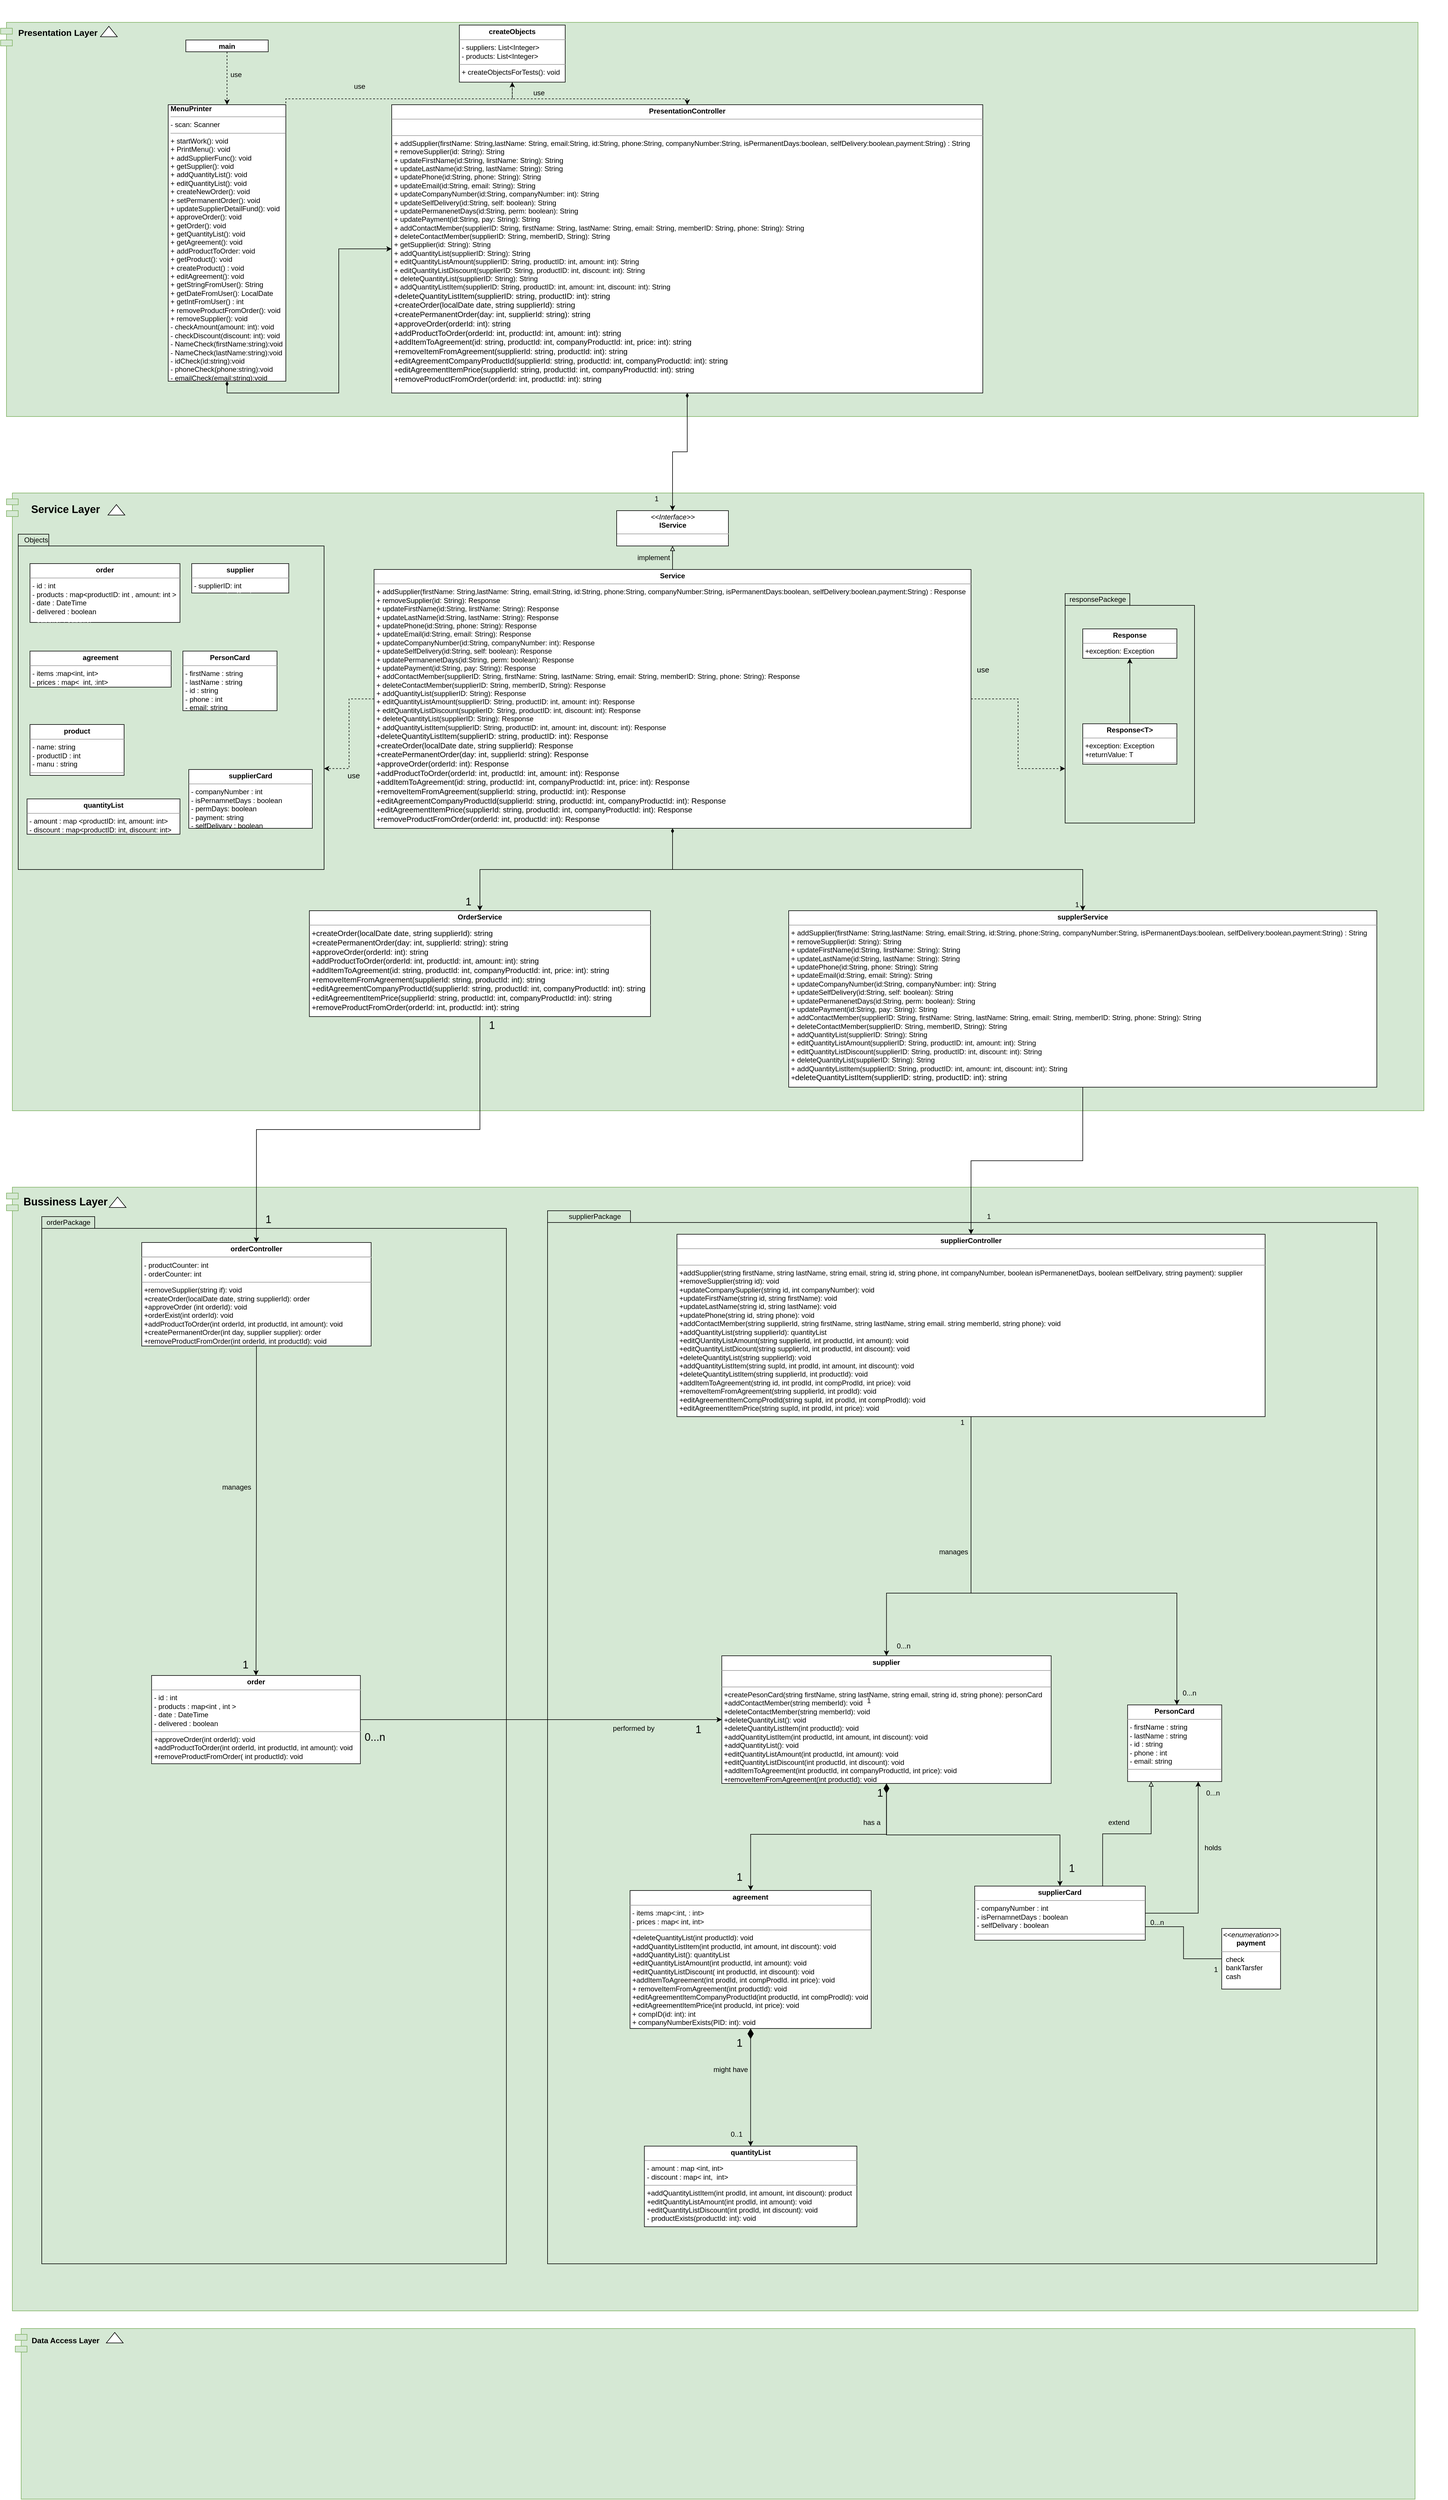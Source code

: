 <mxfile version="14.6.6" type="google" pages="2"><diagram id="5DZ28-JcgLPuiW7XqvPN" name="Page-1"><mxGraphModel dx="2153" dy="1828" grid="1" gridSize="10" guides="1" tooltips="1" connect="1" arrows="1" fold="1" page="1" pageScale="1" pageWidth="850" pageHeight="1100" math="0" shadow="0"><root><mxCell id="0"/><mxCell id="1" parent="0"/><mxCell id="8I2APaT-NHxuBVdp1NNs-26" value="" style="shape=module;align=left;spacingLeft=20;align=center;verticalAlign=top;fillColor=#d5e8d4;strokeColor=#82b366;" parent="1" vertex="1"><mxGeometry x="-780" y="50" width="2410" height="1050" as="geometry"/></mxCell><mxCell id="8I2APaT-NHxuBVdp1NNs-29" value="&lt;b&gt;Service Layer&lt;/b&gt;" style="text;html=1;align=center;verticalAlign=middle;resizable=0;points=[];autosize=1;fontSize=18;" parent="1" vertex="1"><mxGeometry x="-745.18" y="63" width="130" height="30" as="geometry"/></mxCell><mxCell id="8I2APaT-NHxuBVdp1NNs-30" value="" style="triangle;whiteSpace=wrap;html=1;align=left;rotation=-90;" parent="1" vertex="1"><mxGeometry x="-602" y="64.25" width="17.82" height="28.75" as="geometry"/></mxCell><mxCell id="8I2APaT-NHxuBVdp1NNs-63" value="&lt;p style=&quot;margin: 0px ; margin-top: 4px ; text-align: center&quot;&gt;&lt;b&gt;supplerService&lt;/b&gt;&lt;/p&gt;&lt;hr size=&quot;1&quot;&gt;&lt;p style=&quot;margin: 0px 0px 0px 4px&quot;&gt;+ addSupplier(firstName: String,lastName: String, email:String, id:String, phone:String, companyNumber:String, isPermanentDays:boolean, selfDelivery:boolean,payment:String) : String&lt;/p&gt;&lt;p style=&quot;margin: 0px 0px 0px 4px&quot;&gt;+ removeSupplier(id: String): String&lt;/p&gt;&lt;p style=&quot;margin: 0px 0px 0px 4px&quot;&gt;+ updateFirstName(id:String, lirstName: String): String&lt;/p&gt;&lt;p style=&quot;margin: 0px 0px 0px 4px&quot;&gt;+ updateLastName(id:String, lastName: String): String&lt;br&gt;&lt;/p&gt;&lt;p style=&quot;margin: 0px 0px 0px 4px&quot;&gt;+ updatePhone(id:String, phone: String): String&lt;br&gt;&lt;/p&gt;&lt;p style=&quot;margin: 0px 0px 0px 4px&quot;&gt;+ updateEmail(id:String, email: String): String&lt;br&gt;&lt;/p&gt;&lt;p style=&quot;margin: 0px 0px 0px 4px&quot;&gt;+ updateCompanyNumber(id:String, companyNumber: int): String&lt;br&gt;&lt;/p&gt;&lt;p style=&quot;margin: 0px 0px 0px 4px&quot;&gt;+ updateSelfDelivery(id:String, self: boolean): String&lt;br&gt;&lt;/p&gt;&lt;p style=&quot;margin: 0px 0px 0px 4px&quot;&gt;+ updatePermanenetDays(id:String, perm: boolean): String&lt;br&gt;&lt;/p&gt;&lt;p style=&quot;margin: 0px 0px 0px 4px&quot;&gt;+ updatePayment(id:String, pay: String): String&lt;br&gt;&lt;/p&gt;&lt;p style=&quot;margin: 0px 0px 0px 4px&quot;&gt;+ addContactMember(supplierID: String, firstName: String, lastName: String, email: String, memberID: String, phone: String): String&lt;br&gt;&lt;/p&gt;&lt;p style=&quot;margin: 0px 0px 0px 4px&quot;&gt;+ deleteContactMember(supplierID: String, memberID, String): String&lt;/p&gt;&lt;p style=&quot;margin: 0px 0px 0px 4px&quot;&gt;+ addQuantityList(supplierID: String): String&lt;br&gt;&lt;/p&gt;&lt;p style=&quot;margin: 0px 0px 0px 4px&quot;&gt;+ editQuantityListAmount(supplierID: String, productID: int, amount: int): String&lt;/p&gt;&lt;p style=&quot;margin: 0px 0px 0px 4px&quot;&gt;+ editQuantityListDiscount(supplierID: String, productID: int, discount: int): String&lt;br&gt;&lt;/p&gt;&lt;p style=&quot;margin: 0px 0px 0px 4px&quot;&gt;+ deleteQuantityList(supplierID: String): String&lt;/p&gt;&lt;p style=&quot;margin: 0px 0px 0px 4px&quot;&gt;+ addQuantityListItem(supplierID: String, productID: int, amount: int, discount: int): String&lt;/p&gt;&lt;p style=&quot;margin: 0px 0px 0px 4px&quot;&gt;+&lt;font style=&quot;background-color: rgb(255 , 255 , 255)&quot;&gt;&lt;span style=&quot;font-size: 9.8pt&quot;&gt;deleteQuantityListItem&lt;/span&gt;&lt;span style=&quot;font-size: 9.8pt&quot;&gt;(supplierID: string&lt;/span&gt;&lt;span style=&quot;font-size: 9.8pt&quot;&gt;,&amp;nbsp;&lt;/span&gt;&lt;span style=&quot;font-size: 9.8pt&quot;&gt;productID: int): string&lt;/span&gt;&lt;/font&gt;&lt;/p&gt;" style="verticalAlign=top;align=left;overflow=fill;fontSize=12;fontFamily=Helvetica;html=1;fillColor=#ffffff;gradientColor=none;" parent="1" vertex="1"><mxGeometry x="550" y="760" width="1000" height="300" as="geometry"/></mxCell><mxCell id="GpmiqGqce4NhlMr-8siC-28" value="&lt;p style=&quot;margin: 0px ; margin-top: 4px ; text-align: center&quot;&gt;&lt;b&gt;OrderService&lt;/b&gt;&lt;/p&gt;&lt;hr size=&quot;1&quot;&gt;&lt;p style=&quot;margin: 0px 0px 0px 4px&quot;&gt;&lt;font style=&quot;background-color: rgb(255 , 255 , 255)&quot;&gt;&lt;span style=&quot;font-size: 9.8pt&quot;&gt;+createOrder(localDate date, string supplierId): string&lt;/span&gt;&lt;/font&gt;&lt;/p&gt;&lt;p style=&quot;margin: 0px 0px 0px 4px&quot;&gt;&lt;font style=&quot;background-color: rgb(255 , 255 , 255)&quot;&gt;&lt;span style=&quot;font-size: 9.8pt&quot;&gt;+createPermanentOrder(day: int, supplierId: string): string&lt;/span&gt;&lt;/font&gt;&lt;/p&gt;&lt;p style=&quot;margin: 0px 0px 0px 4px&quot;&gt;&lt;font style=&quot;background-color: rgb(255 , 255 , 255)&quot;&gt;&lt;span style=&quot;font-size: 9.8pt&quot;&gt;+approveOrder(orderId: int): string&lt;/span&gt;&lt;/font&gt;&lt;/p&gt;&lt;p style=&quot;margin: 0px 0px 0px 4px&quot;&gt;&lt;font style=&quot;background-color: rgb(255 , 255 , 255)&quot;&gt;&lt;span style=&quot;font-size: 9.8pt&quot;&gt;+addProductToOrder(orderId: int, productId: int, amount: int): string&lt;/span&gt;&lt;/font&gt;&lt;/p&gt;&lt;p style=&quot;margin: 0px 0px 0px 4px&quot;&gt;&lt;font style=&quot;background-color: rgb(255 , 255 , 255)&quot;&gt;&lt;span style=&quot;font-size: 9.8pt&quot;&gt;+addItemToAgreement(id: string, productId: int, companyProductId: int, price: int): string&lt;/span&gt;&lt;/font&gt;&lt;/p&gt;&lt;p style=&quot;margin: 0px 0px 0px 4px&quot;&gt;&lt;font style=&quot;background-color: rgb(255 , 255 , 255)&quot;&gt;&lt;span style=&quot;font-size: 9.8pt&quot;&gt;+removeItemFromAgreement(supplierId: string, productId: int): string&lt;/span&gt;&lt;/font&gt;&lt;/p&gt;&lt;p style=&quot;margin: 0px 0px 0px 4px&quot;&gt;&lt;font style=&quot;background-color: rgb(255 , 255 , 255)&quot;&gt;&lt;span style=&quot;font-size: 9.8pt&quot;&gt;+editAgreementCompanyProductId(supplierId: string, productId: int, companyProductId: int): string&lt;/span&gt;&lt;/font&gt;&lt;/p&gt;&lt;p style=&quot;margin: 0px 0px 0px 4px&quot;&gt;+&lt;span style=&quot;font-size: 9.8pt ; background-color: rgb(255 , 255 , 255)&quot;&gt;editAgreementItemPrice(supplierId: string, productId: int, companyProductId: int): string&lt;/span&gt;&lt;/p&gt;&lt;p style=&quot;margin: 0px 0px 0px 4px&quot;&gt;&lt;span style=&quot;font-size: 9.8pt ; background-color: rgb(255 , 255 , 255)&quot;&gt;+removeProductFromOrder(orderId: int, productId: int): string&lt;/span&gt;&lt;/p&gt;" style="verticalAlign=top;align=left;overflow=fill;fontSize=12;fontFamily=Helvetica;html=1;fillColor=#ffffff;gradientColor=none;" parent="1" vertex="1"><mxGeometry x="-265" y="760" width="580" height="180" as="geometry"/></mxCell><mxCell id="D714NFJkDmw6LGqzLAoO-3" style="rounded=0;orthogonalLoop=1;jettySize=auto;html=1;exitX=0.5;exitY=1;exitDx=0;exitDy=0;elbow=vertical;edgeStyle=orthogonalEdgeStyle;" parent="1" source="D714NFJkDmw6LGqzLAoO-1" target="GpmiqGqce4NhlMr-8siC-28" edge="1"><mxGeometry relative="1" as="geometry"/></mxCell><mxCell id="D714NFJkDmw6LGqzLAoO-5" style="rounded=0;orthogonalLoop=1;jettySize=auto;html=1;exitX=0.5;exitY=1;exitDx=0;exitDy=0;entryX=0.5;entryY=0;entryDx=0;entryDy=0;startArrow=diamondThin;startFill=1;elbow=vertical;edgeStyle=orthogonalEdgeStyle;" parent="1" source="D714NFJkDmw6LGqzLAoO-1" target="8I2APaT-NHxuBVdp1NNs-63" edge="1"><mxGeometry relative="1" as="geometry"/></mxCell><mxCell id="D714NFJkDmw6LGqzLAoO-9" style="rounded=0;orthogonalLoop=1;jettySize=auto;html=1;exitX=0.5;exitY=0;exitDx=0;exitDy=0;endArrow=block;endFill=0;elbow=vertical;edgeStyle=orthogonalEdgeStyle;" parent="1" source="D714NFJkDmw6LGqzLAoO-1" target="D714NFJkDmw6LGqzLAoO-7" edge="1"><mxGeometry relative="1" as="geometry"/></mxCell><mxCell id="D714NFJkDmw6LGqzLAoO-26" style="rounded=0;orthogonalLoop=1;jettySize=auto;html=1;exitX=1;exitY=0.5;exitDx=0;exitDy=0;entryX=0;entryY=0;entryDx=0;entryDy=297.5;entryPerimeter=0;endArrow=classic;endFill=1;fontSize=13;dashed=1;elbow=vertical;edgeStyle=orthogonalEdgeStyle;" parent="1" source="D714NFJkDmw6LGqzLAoO-1" target="2vMauLykuVENWcKuwkw2-24" edge="1"><mxGeometry relative="1" as="geometry"/></mxCell><mxCell id="D714NFJkDmw6LGqzLAoO-28" style="rounded=0;orthogonalLoop=1;jettySize=auto;html=1;exitX=0;exitY=0.5;exitDx=0;exitDy=0;entryX=1;entryY=0.699;entryDx=0;entryDy=0;entryPerimeter=0;dashed=1;endArrow=classic;endFill=1;fontSize=13;elbow=vertical;edgeStyle=orthogonalEdgeStyle;" parent="1" source="D714NFJkDmw6LGqzLAoO-1" target="I2kvnssySoOLYePeea3X-1" edge="1"><mxGeometry relative="1" as="geometry"/></mxCell><mxCell id="D714NFJkDmw6LGqzLAoO-1" value="&lt;p style=&quot;margin: 0px ; margin-top: 4px ; text-align: center&quot;&gt;&lt;b&gt;Service&lt;/b&gt;&lt;/p&gt;&lt;hr size=&quot;1&quot;&gt;&lt;p style=&quot;margin: 0px ; margin-left: 4px&quot;&gt;&lt;/p&gt;&lt;p style=&quot;margin: 0px 0px 0px 4px&quot;&gt;+ addSupplier(firstName: String,lastName: String, email:String, id:String, phone:String, companyNumber:String, isPermanentDays:boolean, selfDelivery:boolean,payment:String) : Response&lt;/p&gt;&lt;p style=&quot;margin: 0px 0px 0px 4px&quot;&gt;+ removeSupplier(id: String): Response&lt;/p&gt;&lt;p style=&quot;margin: 0px 0px 0px 4px&quot;&gt;+ updateFirstName(id:String, lirstName: String): Response&lt;/p&gt;&lt;p style=&quot;margin: 0px 0px 0px 4px&quot;&gt;+ updateLastName(id:String, lastName: String): Response&lt;br&gt;&lt;/p&gt;&lt;p style=&quot;margin: 0px 0px 0px 4px&quot;&gt;+ updatePhone(id:String, phone: String): Response&lt;br&gt;&lt;/p&gt;&lt;p style=&quot;margin: 0px 0px 0px 4px&quot;&gt;+ updateEmail(id:String, email: String): Response&lt;br&gt;&lt;/p&gt;&lt;p style=&quot;margin: 0px 0px 0px 4px&quot;&gt;+ updateCompanyNumber(id:String, companyNumber: int): Response&lt;br&gt;&lt;/p&gt;&lt;p style=&quot;margin: 0px 0px 0px 4px&quot;&gt;+ updateSelfDelivery(id:String, self: boolean): Response&lt;br&gt;&lt;/p&gt;&lt;p style=&quot;margin: 0px 0px 0px 4px&quot;&gt;+ updatePermanenetDays(id:String, perm: boolean): Response&lt;br&gt;&lt;/p&gt;&lt;p style=&quot;margin: 0px 0px 0px 4px&quot;&gt;+ updatePayment(id:String, pay: String): Response&lt;br&gt;&lt;/p&gt;&lt;p style=&quot;margin: 0px 0px 0px 4px&quot;&gt;+ addContactMember(supplierID: String, firstName: String, lastName: String, email: String, memberID: String, phone: String): Response&lt;br&gt;&lt;/p&gt;&lt;p style=&quot;margin: 0px 0px 0px 4px&quot;&gt;+ deleteContactMember(supplierID: String, memberID, String): Response&lt;/p&gt;&lt;p style=&quot;margin: 0px 0px 0px 4px&quot;&gt;&lt;span&gt;+ addQuantityList(supplierID: String): Response&lt;/span&gt;&lt;br&gt;&lt;/p&gt;&lt;p style=&quot;margin: 0px 0px 0px 4px&quot;&gt;+ editQuantityListAmount(supplierID: String, productID: int, amount: int): Response&lt;/p&gt;&lt;p style=&quot;margin: 0px 0px 0px 4px&quot;&gt;+ editQuantityListDiscount(supplierID: String, productID: int, discount: int): Response&lt;br&gt;&lt;/p&gt;&lt;p style=&quot;margin: 0px 0px 0px 4px&quot;&gt;+ deleteQuantityList(supplierID: String): Response&lt;/p&gt;&lt;p style=&quot;margin: 0px 0px 0px 4px&quot;&gt;+ addQuantityListItem(supplierID: String, productID: int, amount: int, discount: int): Response&lt;/p&gt;&lt;p style=&quot;margin: 0px 0px 0px 4px&quot;&gt;+&lt;font style=&quot;background-color: rgb(255 , 255 , 255)&quot;&gt;&lt;span style=&quot;font-size: 9.8pt&quot;&gt;deleteQuantityListItem&lt;/span&gt;&lt;span style=&quot;font-size: 9.8pt&quot;&gt;(supplierID: string&lt;/span&gt;&lt;span style=&quot;font-size: 9.8pt&quot;&gt;,&amp;nbsp;&lt;/span&gt;&lt;span style=&quot;font-size: 9.8pt&quot;&gt;productID: int): Response&lt;/span&gt;&lt;/font&gt;&lt;/p&gt;&lt;p style=&quot;margin: 0px 0px 0px 4px&quot;&gt;&lt;font style=&quot;background-color: rgb(255 , 255 , 255)&quot;&gt;&lt;span style=&quot;font-size: 9.8pt&quot;&gt;+createOrder(localDate date, string supplierId): Response&lt;/span&gt;&lt;/font&gt;&lt;/p&gt;&lt;p style=&quot;margin: 0px 0px 0px 4px&quot;&gt;&lt;font style=&quot;background-color: rgb(255 , 255 , 255)&quot;&gt;&lt;span style=&quot;font-size: 9.8pt&quot;&gt;+createPermanentOrder(day: int, supplierId: string): Response&lt;/span&gt;&lt;/font&gt;&lt;/p&gt;&lt;p style=&quot;margin: 0px 0px 0px 4px&quot;&gt;&lt;font style=&quot;background-color: rgb(255 , 255 , 255)&quot;&gt;&lt;span style=&quot;font-size: 9.8pt&quot;&gt;+approveOrder(orderId: int): Response&lt;/span&gt;&lt;/font&gt;&lt;/p&gt;&lt;p style=&quot;margin: 0px 0px 0px 4px&quot;&gt;&lt;font style=&quot;background-color: rgb(255 , 255 , 255)&quot;&gt;&lt;span style=&quot;font-size: 9.8pt&quot;&gt;+addProductToOrder(orderId: int, productId: int, amount: int): Response&lt;/span&gt;&lt;/font&gt;&lt;/p&gt;&lt;p style=&quot;margin: 0px 0px 0px 4px&quot;&gt;&lt;font style=&quot;background-color: rgb(255 , 255 , 255)&quot;&gt;&lt;span style=&quot;font-size: 9.8pt&quot;&gt;+addItemToAgreement(id: string, productId: int, companyProductId: int, price: int): Response&lt;/span&gt;&lt;/font&gt;&lt;/p&gt;&lt;p style=&quot;margin: 0px 0px 0px 4px&quot;&gt;&lt;font style=&quot;background-color: rgb(255 , 255 , 255)&quot;&gt;&lt;span style=&quot;font-size: 9.8pt&quot;&gt;+removeItemFromAgreement(supplierId: string, productId: int): Response&lt;/span&gt;&lt;/font&gt;&lt;/p&gt;&lt;p style=&quot;margin: 0px 0px 0px 4px&quot;&gt;&lt;font style=&quot;background-color: rgb(255 , 255 , 255)&quot;&gt;&lt;span style=&quot;font-size: 9.8pt&quot;&gt;+editAgreementCompanyProductId(supplierId: string, productId: int, companyProductId: int): Response&lt;/span&gt;&lt;/font&gt;&lt;/p&gt;&lt;p style=&quot;margin: 0px 0px 0px 4px&quot;&gt;+&lt;span style=&quot;font-size: 9.8pt ; background-color: rgb(255 , 255 , 255)&quot;&gt;editAgreementItemPrice(supplierId: string, productId: int, companyProductId: int): Response&lt;/span&gt;&lt;/p&gt;&lt;p style=&quot;margin: 0px 0px 0px 4px&quot;&gt;&lt;span style=&quot;font-size: 9.8pt ; background-color: rgb(255 , 255 , 255)&quot;&gt;+removeProductFromOrder(orderId: int, productId: int): Response&lt;/span&gt;&lt;/p&gt;&lt;p style=&quot;margin: 0px 0px 0px 4px&quot;&gt;&lt;span style=&quot;font-size: 9.8pt ; background-color: rgb(255 , 255 , 255)&quot;&gt;&lt;br&gt;&lt;/span&gt;&lt;/p&gt;" style="verticalAlign=top;align=left;overflow=fill;fontSize=12;fontFamily=Helvetica;html=1;fillColor=#ffffff;gradientColor=none;" parent="1" vertex="1"><mxGeometry x="-155" y="180" width="1015" height="440" as="geometry"/></mxCell><mxCell id="D714NFJkDmw6LGqzLAoO-6" value="1" style="text;html=1;align=center;verticalAlign=middle;resizable=0;points=[];autosize=1;fontSize=18;" parent="1" vertex="1"><mxGeometry x="30" y="940" width="30" height="30" as="geometry"/></mxCell><mxCell id="D714NFJkDmw6LGqzLAoO-7" value="&lt;p style=&quot;margin: 0px ; margin-top: 4px ; text-align: center&quot;&gt;&lt;i&gt;&amp;lt;&amp;lt;Interface&amp;gt;&amp;gt;&lt;/i&gt;&lt;br&gt;&lt;b&gt;IService&lt;/b&gt;&lt;/p&gt;&lt;hr size=&quot;1&quot;&gt;&lt;p style=&quot;margin: 0px ; margin-left: 4px&quot;&gt;&lt;br&gt;&lt;/p&gt;" style="verticalAlign=top;align=left;overflow=fill;fontSize=12;fontFamily=Helvetica;html=1;" parent="1" vertex="1"><mxGeometry x="257.5" y="80" width="190" height="60" as="geometry"/></mxCell><mxCell id="D714NFJkDmw6LGqzLAoO-19" value="1" style="text;html=1;align=center;verticalAlign=middle;resizable=0;points=[];autosize=1;" parent="1" vertex="1"><mxGeometry x="1030" y="740" width="20" height="20" as="geometry"/></mxCell><mxCell id="D714NFJkDmw6LGqzLAoO-20" value="1" style="text;html=1;align=center;verticalAlign=middle;resizable=0;points=[];autosize=1;fontSize=18;" parent="1" vertex="1"><mxGeometry x="-10" y="730" width="30" height="30" as="geometry"/></mxCell><mxCell id="D714NFJkDmw6LGqzLAoO-24" value="" style="group" parent="1" vertex="1" connectable="0"><mxGeometry x="-760" y="120" width="520" height="570" as="geometry"/></mxCell><mxCell id="I2kvnssySoOLYePeea3X-1" value="" style="shape=folder;fontStyle=1;spacingTop=10;tabWidth=50;tabHeight=20;tabPosition=left;html=1;fillColor=none;" parent="D714NFJkDmw6LGqzLAoO-24" vertex="1"><mxGeometry width="520" height="570" as="geometry"/></mxCell><mxCell id="2vMauLykuVENWcKuwkw2-25" value="Objects" style="text;html=1;align=center;verticalAlign=middle;resizable=0;points=[];autosize=1;" parent="D714NFJkDmw6LGqzLAoO-24" vertex="1"><mxGeometry width="60" height="20" as="geometry"/></mxCell><mxCell id="D714NFJkDmw6LGqzLAoO-10" value="&lt;p style=&quot;margin: 0px ; margin-top: 4px ; text-align: center&quot;&gt;&lt;b&gt;product&lt;/b&gt;&lt;/p&gt;&lt;hr size=&quot;1&quot;&gt;&lt;p style=&quot;margin: 0px ; margin-left: 4px&quot;&gt;- name: string&lt;/p&gt;&lt;p style=&quot;margin: 0px ; margin-left: 4px&quot;&gt;- productID : int&lt;/p&gt;&lt;p style=&quot;margin: 0px ; margin-left: 4px&quot;&gt;- manu : string&lt;/p&gt;&lt;hr size=&quot;1&quot;&gt;&lt;p style=&quot;margin: 0px ; margin-left: 4px&quot;&gt;&lt;br&gt;&lt;/p&gt;" style="verticalAlign=top;align=left;overflow=fill;fontSize=12;fontFamily=Helvetica;html=1;fillColor=#ffffff;gradientColor=none;" parent="D714NFJkDmw6LGqzLAoO-24" vertex="1"><mxGeometry x="20" y="323.5" width="160" height="86.5" as="geometry"/></mxCell><mxCell id="D714NFJkDmw6LGqzLAoO-11" value="&lt;p style=&quot;margin: 0px ; margin-top: 4px ; text-align: center&quot;&gt;&lt;b&gt;order&lt;/b&gt;&lt;/p&gt;&lt;hr size=&quot;1&quot;&gt;&lt;p style=&quot;margin: 0px ; margin-left: 4px&quot;&gt;- id : int&lt;/p&gt;&lt;p style=&quot;margin: 0px ; margin-left: 4px&quot;&gt;- products : map&amp;lt;productID: int , amount: int &amp;gt;&lt;/p&gt;&lt;p style=&quot;margin: 0px ; margin-left: 4px&quot;&gt;- date : DateTime&amp;nbsp;&lt;/p&gt;&lt;p style=&quot;margin: 0px ; margin-left: 4px&quot;&gt;- delivered : boolean&lt;/p&gt;&lt;p style=&quot;margin: 0px ; margin-left: 4px&quot;&gt;&lt;font color=&quot;#ffffff&quot;&gt;- supplier : supplier&lt;/font&gt;&lt;br&gt;&lt;/p&gt;&lt;hr size=&quot;1&quot;&gt;&lt;p style=&quot;margin: 0px ; margin-left: 4px&quot;&gt;&lt;br&gt;&lt;/p&gt;" style="verticalAlign=top;align=left;overflow=fill;fontSize=12;fontFamily=Helvetica;html=1;fillColor=#ffffff;gradientColor=none;" parent="D714NFJkDmw6LGqzLAoO-24" vertex="1"><mxGeometry x="20" y="50" width="255" height="100" as="geometry"/></mxCell><mxCell id="D714NFJkDmw6LGqzLAoO-12" value="&lt;p style=&quot;margin: 0px ; margin-top: 4px ; text-align: center&quot;&gt;&lt;b&gt;supplier&lt;/b&gt;&lt;/p&gt;&lt;hr size=&quot;1&quot;&gt;&lt;p style=&quot;margin: 0px ; margin-left: 4px&quot;&gt;- supplierID: int&lt;/p&gt;&lt;p style=&quot;margin: 0px ; margin-left: 4px&quot;&gt;&lt;font color=&quot;#ffffff&quot;&gt;- sc : supplierCard&lt;/font&gt;&lt;/p&gt;&lt;p style=&quot;margin: 0px ; margin-left: 4px&quot;&gt;&lt;font color=&quot;#ffffff&quot;&gt;- agreement : agreement&lt;/font&gt;&lt;/p&gt;&lt;hr size=&quot;1&quot;&gt;&lt;p style=&quot;margin: 0px ; margin-left: 4px&quot;&gt;&lt;br&gt;&lt;/p&gt;" style="verticalAlign=top;align=left;overflow=fill;fontSize=12;fontFamily=Helvetica;html=1;fillColor=#ffffff;gradientColor=none;" parent="D714NFJkDmw6LGqzLAoO-24" vertex="1"><mxGeometry x="295" y="50" width="165" height="50" as="geometry"/></mxCell><mxCell id="D714NFJkDmw6LGqzLAoO-13" value="&lt;p style=&quot;margin: 0px ; margin-top: 4px ; text-align: center&quot;&gt;&lt;b&gt;PersonCard&lt;/b&gt;&lt;/p&gt;&lt;hr size=&quot;1&quot;&gt;&lt;p style=&quot;margin: 0px ; margin-left: 4px&quot;&gt;- firstName : string&lt;/p&gt;&lt;p style=&quot;margin: 0px ; margin-left: 4px&quot;&gt;- lastName : string&lt;/p&gt;&lt;p style=&quot;margin: 0px ; margin-left: 4px&quot;&gt;- id : string&lt;/p&gt;&lt;p style=&quot;margin: 0px ; margin-left: 4px&quot;&gt;- phone : int&lt;/p&gt;&lt;p style=&quot;margin: 0px ; margin-left: 4px&quot;&gt;- email: string&lt;/p&gt;&lt;hr size=&quot;1&quot;&gt;&lt;p style=&quot;margin: 0px ; margin-left: 4px&quot;&gt;&lt;br&gt;&lt;/p&gt;" style="verticalAlign=top;align=left;overflow=fill;fontSize=12;fontFamily=Helvetica;html=1;" parent="D714NFJkDmw6LGqzLAoO-24" vertex="1"><mxGeometry x="280" y="198.75" width="160" height="101.25" as="geometry"/></mxCell><mxCell id="D714NFJkDmw6LGqzLAoO-14" value="&lt;p style=&quot;margin: 0px ; margin-top: 4px ; text-align: center&quot;&gt;&lt;b&gt;supplierCard&lt;/b&gt;&lt;/p&gt;&lt;hr size=&quot;1&quot;&gt;&lt;p style=&quot;margin: 0px ; margin-left: 4px&quot;&gt;&lt;span&gt;- companyNumber : int&lt;/span&gt;&lt;/p&gt;&lt;p style=&quot;margin: 0px ; margin-left: 4px&quot;&gt;- isPernamnetDays : boolean&lt;/p&gt;&lt;p style=&quot;margin: 0px ; margin-left: 4px&quot;&gt;- permDays: boolean&lt;/p&gt;&lt;p style=&quot;margin: 0px ; margin-left: 4px&quot;&gt;- payment: string&lt;/p&gt;&lt;p style=&quot;margin: 0px ; margin-left: 4px&quot;&gt;- selfDelivary : boolean&lt;/p&gt;&lt;hr size=&quot;1&quot;&gt;&lt;p style=&quot;margin: 0px ; margin-left: 4px&quot;&gt;&lt;br&gt;&lt;/p&gt;" style="verticalAlign=top;align=left;overflow=fill;fontSize=12;fontFamily=Helvetica;html=1;fillColor=#ffffff;gradientColor=none;" parent="D714NFJkDmw6LGqzLAoO-24" vertex="1"><mxGeometry x="290" y="400" width="210" height="100" as="geometry"/></mxCell><mxCell id="D714NFJkDmw6LGqzLAoO-15" value="&lt;p style=&quot;margin: 0px ; margin-top: 4px ; text-align: center&quot;&gt;&lt;b&gt;agreement&lt;/b&gt;&lt;/p&gt;&lt;hr size=&quot;1&quot;&gt;&lt;p style=&quot;margin: 0px ; margin-left: 4px&quot;&gt;&lt;span&gt;- items :map&amp;lt;int, int&amp;gt;&lt;/span&gt;&lt;br&gt;&lt;/p&gt;&lt;p style=&quot;margin: 0px ; margin-left: 4px&quot;&gt;- prices : map&amp;lt;&amp;nbsp; int, :int&amp;gt;&lt;/p&gt;&lt;hr size=&quot;1&quot;&gt;&lt;p style=&quot;margin: 0px ; margin-left: 4px&quot;&gt;&lt;br&gt;&lt;/p&gt;" style="verticalAlign=top;align=left;overflow=fill;fontSize=12;fontFamily=Helvetica;html=1;fillColor=#ffffff;gradientColor=none;" parent="D714NFJkDmw6LGqzLAoO-24" vertex="1"><mxGeometry x="20" y="198.75" width="240" height="61.25" as="geometry"/></mxCell><mxCell id="D714NFJkDmw6LGqzLAoO-16" value="&lt;p style=&quot;margin: 0px ; margin-top: 4px ; text-align: center&quot;&gt;&lt;b&gt;quantityList&lt;/b&gt;&lt;/p&gt;&lt;hr size=&quot;1&quot;&gt;&lt;p style=&quot;margin: 0px ; margin-left: 4px&quot;&gt;- amount : map &amp;lt;productID: int, amount: int&amp;gt;&lt;/p&gt;&lt;p style=&quot;margin: 0px ; margin-left: 4px&quot;&gt;- discount : map&amp;lt;productID: int, discount: int&amp;gt;&lt;/p&gt;&lt;hr size=&quot;1&quot;&gt;&lt;p style=&quot;margin: 0px ; margin-left: 4px&quot;&gt;&lt;br&gt;&lt;/p&gt;" style="verticalAlign=top;align=left;overflow=fill;fontSize=12;fontFamily=Helvetica;html=1;" parent="D714NFJkDmw6LGqzLAoO-24" vertex="1"><mxGeometry x="15" y="450" width="260" height="60" as="geometry"/></mxCell><mxCell id="D714NFJkDmw6LGqzLAoO-25" value="" style="group" parent="1" vertex="1" connectable="0"><mxGeometry x="1020" y="221" width="220" height="390" as="geometry"/></mxCell><mxCell id="2vMauLykuVENWcKuwkw2-24" value="" style="shape=folder;fontStyle=1;spacingTop=10;tabWidth=110;tabHeight=20;tabPosition=left;html=1;fillColor=none;" parent="D714NFJkDmw6LGqzLAoO-25" vertex="1"><mxGeometry width="220" height="390" as="geometry"/></mxCell><mxCell id="Z-zUR4nilL3pv1yBpUHj-7" value="&lt;p style=&quot;margin: 0px ; margin-top: 4px ; text-align: center&quot;&gt;&lt;b&gt;Response&lt;/b&gt;&lt;/p&gt;&lt;hr size=&quot;1&quot;&gt;&lt;p style=&quot;margin: 0px ; margin-left: 4px&quot;&gt;+exception: Exception&lt;br&gt;&lt;/p&gt;&lt;hr size=&quot;1&quot;&gt;&lt;p style=&quot;margin: 0px 0px 0px 4px&quot;&gt;&lt;span style=&quot;background-color: rgb(255 , 255 , 255)&quot;&gt;&lt;font color=&quot;#ffffff&quot;&gt;+ hasException() : boolean&lt;/font&gt;&lt;/span&gt;&lt;/p&gt;&lt;p style=&quot;margin: 0px 0px 0px 4px&quot;&gt;&lt;span style=&quot;background-color: rgb(255 , 255 , 255)&quot;&gt;&lt;font color=&quot;#ffffff&quot;&gt;+exceptionString() : String&lt;/font&gt;&lt;/span&gt;&lt;/p&gt;" style="verticalAlign=top;align=left;overflow=fill;fontSize=12;fontFamily=Helvetica;html=1;fillColor=#ffffff;gradientColor=none;" parent="D714NFJkDmw6LGqzLAoO-25" vertex="1"><mxGeometry x="30" y="60" width="160" height="50" as="geometry"/></mxCell><mxCell id="Z-zUR4nilL3pv1yBpUHj-9" style="edgeStyle=orthogonalEdgeStyle;rounded=0;orthogonalLoop=1;jettySize=auto;html=1;exitX=0.5;exitY=0;exitDx=0;exitDy=0;" parent="D714NFJkDmw6LGqzLAoO-25" source="Z-zUR4nilL3pv1yBpUHj-8" target="Z-zUR4nilL3pv1yBpUHj-7" edge="1"><mxGeometry relative="1" as="geometry"/></mxCell><mxCell id="Z-zUR4nilL3pv1yBpUHj-8" value="&lt;p style=&quot;margin: 0px ; margin-top: 4px ; text-align: center&quot;&gt;&lt;b&gt;Response&amp;lt;T&amp;gt;&lt;/b&gt;&lt;/p&gt;&lt;hr size=&quot;1&quot;&gt;&lt;p style=&quot;margin: 0px ; margin-left: 4px&quot;&gt;+exception: Exception&lt;br&gt;&lt;/p&gt;&lt;p style=&quot;margin: 0px ; margin-left: 4px&quot;&gt;+returnValue: T&lt;/p&gt;&lt;hr size=&quot;1&quot;&gt;&lt;p style=&quot;margin: 0px ; margin-left: 4px&quot;&gt;&lt;font color=&quot;#fafafa&quot;&gt;+ hasException() : boolean&lt;/font&gt;&lt;/p&gt;&lt;p style=&quot;margin: 0px ; margin-left: 4px&quot;&gt;&lt;font color=&quot;#fafafa&quot;&gt;+exceptionString() : String&lt;/font&gt;&lt;/p&gt;" style="verticalAlign=top;align=left;overflow=fill;fontSize=12;fontFamily=Helvetica;html=1;fillColor=#ffffff;gradientColor=none;" parent="D714NFJkDmw6LGqzLAoO-25" vertex="1"><mxGeometry x="30" y="221.25" width="160" height="68.75" as="geometry"/></mxCell><mxCell id="I2kvnssySoOLYePeea3X-2" value="responsePackege" style="text;html=1;align=center;verticalAlign=middle;resizable=0;points=[];autosize=1;" parent="D714NFJkDmw6LGqzLAoO-25" vertex="1"><mxGeometry width="110" height="20" as="geometry"/></mxCell><mxCell id="D714NFJkDmw6LGqzLAoO-27" value="use" style="text;html=1;align=center;verticalAlign=middle;resizable=0;points=[];autosize=1;fontSize=13;" parent="1" vertex="1"><mxGeometry x="860" y="340" width="40" height="20" as="geometry"/></mxCell><mxCell id="D714NFJkDmw6LGqzLAoO-29" value="use" style="text;html=1;align=center;verticalAlign=middle;resizable=0;points=[];autosize=1;fontSize=13;" parent="1" vertex="1"><mxGeometry x="-210" y="520" width="40" height="20" as="geometry"/></mxCell><mxCell id="R48aMZdWxoTcjuNIHKY1-1" value="implement" style="text;html=1;align=center;verticalAlign=middle;resizable=0;points=[];autosize=1;" parent="1" vertex="1"><mxGeometry x="285" y="150" width="70" height="20" as="geometry"/></mxCell><mxCell id="8oK_J359rs-tzaRbCv_J-12" value="1" style="text;html=1;align=center;verticalAlign=middle;resizable=0;points=[];autosize=1;" parent="1" vertex="1"><mxGeometry x="315" y="50" width="20" height="20" as="geometry"/></mxCell><mxCell id="_mI4o5cerKSeuhrdbH4z-1" value="" style="group" vertex="1" connectable="0" parent="1"><mxGeometry x="-790" y="-750" width="2410" height="670" as="geometry"/></mxCell><mxCell id="hn724mT4yV85EIrLpb46-1" value="" style="shape=module;align=left;spacingLeft=20;align=center;verticalAlign=top;fillColor=#d5e8d4;strokeColor=#82b366;" parent="_mI4o5cerKSeuhrdbH4z-1" vertex="1"><mxGeometry width="2410" height="670" as="geometry"/></mxCell><mxCell id="hn724mT4yV85EIrLpb46-2" value="Presentation Layer" style="text;html=1;align=center;verticalAlign=middle;resizable=0;points=[];autosize=1;fontStyle=1;fontSize=15;" parent="_mI4o5cerKSeuhrdbH4z-1" vertex="1"><mxGeometry x="22" y="6.63" width="150" height="20" as="geometry"/></mxCell><mxCell id="hn724mT4yV85EIrLpb46-3" value="" style="triangle;whiteSpace=wrap;html=1;align=left;rotation=-90;" parent="_mI4o5cerKSeuhrdbH4z-1" vertex="1"><mxGeometry x="175.18" y="1.25" width="17.82" height="28.75" as="geometry"/></mxCell><mxCell id="hn724mT4yV85EIrLpb46-6" value="&lt;p style=&quot;margin: 0px ; margin-top: 4px ; text-align: center&quot;&gt;&lt;b&gt;main&lt;/b&gt;&lt;/p&gt;&lt;hr size=&quot;1&quot;&gt;&lt;div style=&quot;height: 2px&quot;&gt;&lt;/div&gt;" style="verticalAlign=top;align=left;overflow=fill;fontSize=12;fontFamily=Helvetica;html=1;" parent="_mI4o5cerKSeuhrdbH4z-1" vertex="1"><mxGeometry x="315" y="30" width="140" height="20" as="geometry"/></mxCell><mxCell id="hn724mT4yV85EIrLpb46-9" value="&lt;blockquote style=&quot;margin: 0px 0px 0px 4px&quot;&gt;&lt;b&gt;MenuPrinter&lt;/b&gt;&lt;hr size=&quot;1&quot;&gt;&lt;span&gt;- scan: Scanner&lt;/span&gt;&lt;hr size=&quot;1&quot;&gt;&lt;font style=&quot;font-size: 12px&quot;&gt;+ startWork(): void&lt;br&gt;&lt;/font&gt;&lt;font style=&quot;font-size: 12px&quot;&gt;+ PrintMenu(): void&lt;br&gt;&lt;/font&gt;&lt;font style=&quot;font-size: 12px&quot;&gt;+ addSupplierFunc(): void&lt;br&gt;&lt;/font&gt;&lt;font style=&quot;font-size: 12px&quot;&gt;+ getSupplier(): void&lt;br&gt;&lt;/font&gt;&lt;font style=&quot;font-size: 12px&quot;&gt;+ addQuantityList(): void&lt;br&gt;&lt;/font&gt;&lt;font style=&quot;font-size: 12px&quot;&gt;+ editQuantityList(): void&lt;br&gt;&lt;/font&gt;&lt;font style=&quot;font-size: 12px&quot;&gt;+ createNewOrder(): void&lt;br&gt;&lt;/font&gt;&lt;font style=&quot;font-size: 12px&quot;&gt;+ setPermanentOrder(): void&lt;br&gt;&lt;/font&gt;&lt;font style=&quot;font-size: 12px&quot;&gt;+ updateSupplierDetailFund(): void&lt;br&gt;&lt;/font&gt;&lt;font style=&quot;font-size: 12px&quot;&gt;+ approveOrder(): void&lt;br&gt;&lt;/font&gt;&lt;font style=&quot;font-size: 12px&quot;&gt;+ getOrder(): void&lt;br&gt;&lt;/font&gt;&lt;font style=&quot;font-size: 12px&quot;&gt;+ getQuantityList(): void&lt;br&gt;&lt;/font&gt;&lt;font style=&quot;font-size: 12px&quot;&gt;+ getAgreement(): void&lt;br&gt;&lt;/font&gt;&lt;font style=&quot;font-size: 12px&quot;&gt;+ addProductToOrder: void&lt;br&gt;&lt;/font&gt;&lt;font style=&quot;font-size: 12px&quot;&gt;+ getProduct(): void&lt;br&gt;&lt;/font&gt;&lt;font style=&quot;font-size: 12px&quot;&gt;+ createProduct() : void&lt;br&gt;&lt;/font&gt;&lt;font style=&quot;font-size: 12px&quot;&gt;+ editAgreement(): void&lt;br&gt;&lt;/font&gt;&lt;font style=&quot;font-size: 12px&quot;&gt;+ getStringFromUser(): String&lt;br&gt;&lt;/font&gt;&lt;font style=&quot;font-size: 12px&quot;&gt;+ getDateFromUser(): LocalDate&lt;br&gt;&lt;/font&gt;&lt;font style=&quot;font-size: 12px&quot;&gt;+ getIntFromUser() : int&lt;br&gt;&lt;/font&gt;&lt;font style=&quot;font-size: 12px&quot;&gt;+ removeProductFromOrder(): void&lt;br&gt;&lt;/font&gt;&lt;font style=&quot;font-size: 12px&quot;&gt;+ removeSupplier(): void&lt;br&gt;&lt;/font&gt;&lt;font style=&quot;font-size: 12px&quot;&gt;- checkAmount(amount: int): void&lt;br&gt;&lt;/font&gt;&lt;font style=&quot;font-size: 12px&quot;&gt;- checkDiscount(discount: int): void&lt;br&gt;&lt;/font&gt;&lt;font face=&quot;Helvetica&quot;&gt;- NameCheck(firstName:string):void&lt;br&gt;&lt;/font&gt;&lt;font face=&quot;Helvetica&quot;&gt;- NameCheck(lastName:string):void&lt;br&gt;&lt;/font&gt;&lt;font face=&quot;Helvetica&quot;&gt;- idCheck(id:string):void&lt;br&gt;&lt;/font&gt;&lt;font face=&quot;Helvetica&quot;&gt;- phoneCheck(phone:string):void&lt;br&gt;&lt;/font&gt;&lt;font face=&quot;Helvetica&quot;&gt;- emailCheck(email:string):void&lt;/font&gt;&lt;/blockquote&gt;&lt;p style=&quot;margin: 0px 0px 0px 4px&quot;&gt;&lt;font style=&quot;font-size: 12px&quot;&gt;&lt;/font&gt;&lt;/p&gt;" style="verticalAlign=top;align=left;overflow=fill;fontSize=12;fontFamily=Helvetica;html=1;" parent="_mI4o5cerKSeuhrdbH4z-1" vertex="1"><mxGeometry x="285" y="140" width="200" height="470" as="geometry"/></mxCell><mxCell id="8oK_J359rs-tzaRbCv_J-3" style="edgeStyle=orthogonalEdgeStyle;rounded=0;orthogonalLoop=1;jettySize=auto;html=1;exitX=0.5;exitY=1;exitDx=0;exitDy=0;dashed=1;" parent="_mI4o5cerKSeuhrdbH4z-1" source="hn724mT4yV85EIrLpb46-6" target="hn724mT4yV85EIrLpb46-9" edge="1"><mxGeometry relative="1" as="geometry"/></mxCell><mxCell id="8oK_J359rs-tzaRbCv_J-6" value="use" style="text;html=1;align=center;verticalAlign=middle;resizable=0;points=[];autosize=1;" parent="_mI4o5cerKSeuhrdbH4z-1" vertex="1"><mxGeometry x="595" y="99" width="30" height="20" as="geometry"/></mxCell><mxCell id="NIO7IHg0rSjPx5AeIqp5-4" style="edgeStyle=orthogonalEdgeStyle;rounded=0;orthogonalLoop=1;jettySize=auto;html=1;exitX=1;exitY=0.25;exitDx=0;exitDy=0;dashed=1;" parent="_mI4o5cerKSeuhrdbH4z-1" source="hn724mT4yV85EIrLpb46-9" target="hn724mT4yV85EIrLpb46-8" edge="1"><mxGeometry relative="1" as="geometry"><Array as="points"><mxPoint x="485" y="130"/><mxPoint x="870" y="130"/></Array></mxGeometry></mxCell><mxCell id="hn724mT4yV85EIrLpb46-10" value="&lt;p style=&quot;margin: 0px ; margin-top: 4px ; text-align: center&quot;&gt;&lt;b&gt;PresentationController&lt;/b&gt;&lt;/p&gt;&lt;hr size=&quot;1&quot;&gt;&lt;p style=&quot;margin: 0px ; margin-left: 4px&quot;&gt;&lt;br&gt;&lt;/p&gt;&lt;hr size=&quot;1&quot;&gt;&lt;p style=&quot;margin: 0px ; margin-left: 4px&quot;&gt;+ addSupplier(firstName: String,lastName: String, email:String, id:String, phone:String, companyNumber:String, isPermanentDays:boolean, selfDelivery:boolean,payment:String) : String&lt;/p&gt;&lt;p style=&quot;margin: 0px ; margin-left: 4px&quot;&gt;+ removeSupplier(id: String): String&lt;/p&gt;&lt;p style=&quot;margin: 0px ; margin-left: 4px&quot;&gt;+ updateFirstName(id:String, lirstName: String): String&lt;/p&gt;&lt;p style=&quot;margin: 0px ; margin-left: 4px&quot;&gt;+ updateLastName(id:String, lastName: String): String&lt;br&gt;&lt;/p&gt;&lt;p style=&quot;margin: 0px ; margin-left: 4px&quot;&gt;+ updatePhone(id:String, phone: String): String&lt;br&gt;&lt;/p&gt;&lt;p style=&quot;margin: 0px ; margin-left: 4px&quot;&gt;+ updateEmail(id:String, email: String): String&lt;br&gt;&lt;/p&gt;&lt;p style=&quot;margin: 0px ; margin-left: 4px&quot;&gt;+ updateCompanyNumber(id:String, companyNumber: int): String&lt;br&gt;&lt;/p&gt;&lt;p style=&quot;margin: 0px ; margin-left: 4px&quot;&gt;+ updateSelfDelivery(id:String, self: boolean): String&lt;br&gt;&lt;/p&gt;&lt;p style=&quot;margin: 0px ; margin-left: 4px&quot;&gt;+ updatePermanenetDays(id:String, perm: boolean): String&lt;br&gt;&lt;/p&gt;&lt;p style=&quot;margin: 0px ; margin-left: 4px&quot;&gt;+ updatePayment(id:String, pay: String): String&lt;br&gt;&lt;/p&gt;&lt;p style=&quot;margin: 0px ; margin-left: 4px&quot;&gt;+ addContactMember(supplierID: String, firstName: String, lastName: String, email: String, memberID: String, phone: String): String&lt;br&gt;&lt;/p&gt;&lt;p style=&quot;margin: 0px ; margin-left: 4px&quot;&gt;+ deleteContactMember(supplierID: String, memberID, String): String&lt;/p&gt;&lt;p style=&quot;margin: 0px ; margin-left: 4px&quot;&gt;+ getSupplier(id: String): String&lt;/p&gt;&lt;p style=&quot;margin: 0px ; margin-left: 4px&quot;&gt;+ addQuantityList(supplierID: String): String&lt;/p&gt;&lt;p style=&quot;margin: 0px ; margin-left: 4px&quot;&gt;+ editQuantityListAmount(supplierID: String, productID: int, amount: int): String&lt;/p&gt;&lt;p style=&quot;margin: 0px ; margin-left: 4px&quot;&gt;+ editQuantityListDiscount(supplierID: String, productID: int, discount: int): String&lt;br&gt;&lt;/p&gt;&lt;p style=&quot;margin: 0px ; margin-left: 4px&quot;&gt;+ deleteQuantityList(supplierID: String): String&lt;/p&gt;&lt;p style=&quot;margin: 0px ; margin-left: 4px&quot;&gt;+ addQuantityListItem(supplierID: String, productID: int, amount: int, discount: int): String&lt;/p&gt;&lt;p style=&quot;margin: 0px ; margin-left: 4px&quot;&gt;+&lt;font style=&quot;background-color: rgb(255 , 255 , 255)&quot;&gt;&lt;span style=&quot;font-size: 9.8pt&quot;&gt;deleteQuantityListItem&lt;/span&gt;&lt;span style=&quot;font-size: 9.8pt&quot;&gt;(supplierID: string&lt;/span&gt;&lt;span style=&quot;font-size: 9.8pt&quot;&gt;, &lt;/span&gt;&lt;span style=&quot;font-size: 9.8pt&quot;&gt;productID: int): string&lt;/span&gt;&lt;/font&gt;&lt;/p&gt;&lt;p style=&quot;margin: 0px ; margin-left: 4px&quot;&gt;&lt;font style=&quot;background-color: rgb(255 , 255 , 255)&quot;&gt;&lt;span style=&quot;font-size: 9.8pt&quot;&gt;+createOrder(localDate date, string supplierId): string&lt;/span&gt;&lt;/font&gt;&lt;/p&gt;&lt;p style=&quot;margin: 0px ; margin-left: 4px&quot;&gt;&lt;font style=&quot;background-color: rgb(255 , 255 , 255)&quot;&gt;&lt;span style=&quot;font-size: 9.8pt&quot;&gt;+createPermanentOrder(day: int, supplierId: string): string&lt;/span&gt;&lt;/font&gt;&lt;/p&gt;&lt;p style=&quot;margin: 0px ; margin-left: 4px&quot;&gt;&lt;font style=&quot;background-color: rgb(255 , 255 , 255)&quot;&gt;&lt;span style=&quot;font-size: 9.8pt&quot;&gt;+approveOrder(orderId: int): string&lt;/span&gt;&lt;/font&gt;&lt;/p&gt;&lt;p style=&quot;margin: 0px ; margin-left: 4px&quot;&gt;&lt;font style=&quot;background-color: rgb(255 , 255 , 255)&quot;&gt;&lt;span style=&quot;font-size: 9.8pt&quot;&gt;+addProductToOrder(orderId: int, productId: int, amount: int): string&lt;/span&gt;&lt;/font&gt;&lt;/p&gt;&lt;p style=&quot;margin: 0px ; margin-left: 4px&quot;&gt;&lt;font style=&quot;background-color: rgb(255 , 255 , 255)&quot;&gt;&lt;span style=&quot;font-size: 9.8pt&quot;&gt;+addItemToAgreement(id: string, productId: int, companyProductId: int, price: int): string&lt;/span&gt;&lt;/font&gt;&lt;/p&gt;&lt;p style=&quot;margin: 0px ; margin-left: 4px&quot;&gt;&lt;font style=&quot;background-color: rgb(255 , 255 , 255)&quot;&gt;&lt;span style=&quot;font-size: 9.8pt&quot;&gt;+removeItemFromAgreement(supplierId: string, productId: int): string&lt;/span&gt;&lt;/font&gt;&lt;/p&gt;&lt;p style=&quot;margin: 0px ; margin-left: 4px&quot;&gt;&lt;font style=&quot;background-color: rgb(255 , 255 , 255)&quot;&gt;&lt;span style=&quot;font-size: 9.8pt&quot;&gt;+editAgreementCompanyProductId(supplierId: string, productId: int, companyProductId: int): string&lt;/span&gt;&lt;/font&gt;&lt;/p&gt;&lt;p style=&quot;margin: 0px ; margin-left: 4px&quot;&gt;+&lt;span style=&quot;font-size: 9.8pt ; background-color: rgb(255 , 255 , 255)&quot;&gt;editAgreementItemPrice(supplierId: string, productId: int, companyProductId: int): string&lt;/span&gt;&lt;/p&gt;&lt;p style=&quot;margin: 0px ; margin-left: 4px&quot;&gt;&lt;span style=&quot;font-size: 9.8pt ; background-color: rgb(255 , 255 , 255)&quot;&gt;+removeProductFromOrder(orderId: int, productId: int): string&lt;/span&gt;&lt;/p&gt;&lt;p style=&quot;margin: 0px 0px 0px 4px&quot;&gt;&lt;br&gt;&lt;/p&gt;" style="verticalAlign=top;align=left;overflow=fill;fontSize=12;fontFamily=Helvetica;html=1;" parent="_mI4o5cerKSeuhrdbH4z-1" vertex="1"><mxGeometry x="665" y="140" width="1005" height="490" as="geometry"/></mxCell><mxCell id="NIO7IHg0rSjPx5AeIqp5-2" value="use" style="text;html=1;align=center;verticalAlign=middle;resizable=0;points=[];autosize=1;" parent="_mI4o5cerKSeuhrdbH4z-1" vertex="1"><mxGeometry x="385" y="79" width="30" height="20" as="geometry"/></mxCell><mxCell id="8oK_J359rs-tzaRbCv_J-4" style="edgeStyle=orthogonalEdgeStyle;rounded=0;orthogonalLoop=1;jettySize=auto;html=1;exitX=0.5;exitY=1;exitDx=0;exitDy=0;startArrow=diamondThin;startFill=1;" parent="_mI4o5cerKSeuhrdbH4z-1" source="hn724mT4yV85EIrLpb46-9" target="hn724mT4yV85EIrLpb46-10" edge="1"><mxGeometry relative="1" as="geometry"><mxPoint x="925.2" y="237.24" as="targetPoint"/></mxGeometry></mxCell><mxCell id="NIO7IHg0rSjPx5AeIqp5-5" style="edgeStyle=orthogonalEdgeStyle;rounded=0;orthogonalLoop=1;jettySize=auto;html=1;exitX=0.5;exitY=1;exitDx=0;exitDy=0;entryX=0.5;entryY=0;entryDx=0;entryDy=0;dashed=1;" parent="_mI4o5cerKSeuhrdbH4z-1" source="hn724mT4yV85EIrLpb46-8" target="hn724mT4yV85EIrLpb46-10" edge="1"><mxGeometry relative="1" as="geometry"><Array as="points"><mxPoint x="870" y="130"/><mxPoint x="1168" y="130"/></Array></mxGeometry></mxCell><mxCell id="NIO7IHg0rSjPx5AeIqp5-6" value="use" style="text;html=1;align=center;verticalAlign=middle;resizable=0;points=[];autosize=1;" parent="_mI4o5cerKSeuhrdbH4z-1" vertex="1"><mxGeometry x="900" y="110" width="30" height="20" as="geometry"/></mxCell><mxCell id="UVjFxKg3MtL4zEnOoWOh-1" value="" style="group" parent="_mI4o5cerKSeuhrdbH4z-1" vertex="1" connectable="0"><mxGeometry x="780" y="-38" width="180" height="117" as="geometry"/></mxCell><mxCell id="hn724mT4yV85EIrLpb46-8" value="&lt;p style=&quot;margin: 0px ; margin-top: 4px ; text-align: center&quot;&gt;&lt;b&gt;createObjects&lt;/b&gt;&lt;/p&gt;&lt;hr size=&quot;1&quot;&gt;&lt;p style=&quot;margin: 0px ; margin-left: 4px&quot;&gt;- suppliers: List&amp;lt;Integer&amp;gt;&lt;/p&gt;&lt;p style=&quot;margin: 0px ; margin-left: 4px&quot;&gt;- products: List&amp;lt;Integer&amp;gt;&lt;/p&gt;&lt;hr size=&quot;1&quot;&gt;&lt;p style=&quot;margin: 0px ; margin-left: 4px&quot;&gt;+ createObjectsForTests(): void&lt;/p&gt;" style="verticalAlign=top;align=left;overflow=fill;fontSize=12;fontFamily=Helvetica;html=1;" parent="UVjFxKg3MtL4zEnOoWOh-1" vertex="1"><mxGeometry y="42.62" width="180" height="97" as="geometry"/></mxCell><mxCell id="8oK_J359rs-tzaRbCv_J-10" style="edgeStyle=orthogonalEdgeStyle;rounded=0;orthogonalLoop=1;jettySize=auto;html=1;exitX=0.5;exitY=1;exitDx=0;exitDy=0;startArrow=diamondThin;startFill=1;" parent="1" source="hn724mT4yV85EIrLpb46-10" target="D714NFJkDmw6LGqzLAoO-7" edge="1"><mxGeometry relative="1" as="geometry"/></mxCell><mxCell id="_mI4o5cerKSeuhrdbH4z-2" value="" style="group" vertex="1" connectable="0" parent="1"><mxGeometry x="-780" y="1230" width="2450" height="1930" as="geometry"/></mxCell><mxCell id="8I2APaT-NHxuBVdp1NNs-28" value="" style="shape=module;align=left;spacingLeft=20;align=center;verticalAlign=top;fillColor=#d5e8d4;strokeColor=#82b366;" parent="_mI4o5cerKSeuhrdbH4z-2" vertex="1"><mxGeometry width="2400" height="1910" as="geometry"/></mxCell><mxCell id="PthSyob7M0r9zxuBfxCR-18" value="" style="shape=folder;fontStyle=1;spacingTop=10;tabWidth=90;tabHeight=20;tabPosition=left;html=1;fillColor=none;" parent="_mI4o5cerKSeuhrdbH4z-2" vertex="1"><mxGeometry x="60" y="50" width="790" height="1780" as="geometry"/></mxCell><mxCell id="PthSyob7M0r9zxuBfxCR-17" value="" style="shape=folder;fontStyle=1;spacingTop=10;tabWidth=100;tabHeight=20;tabPosition=left;html=1;fillColor=none;" parent="_mI4o5cerKSeuhrdbH4z-2" vertex="1"><mxGeometry x="920" y="40" width="1410" height="1790" as="geometry"/></mxCell><mxCell id="8I2APaT-NHxuBVdp1NNs-42" value="&lt;b&gt;Bussiness Layer&lt;/b&gt;" style="text;html=1;align=center;verticalAlign=middle;resizable=0;points=[];autosize=1;fontSize=18;" parent="_mI4o5cerKSeuhrdbH4z-2" vertex="1"><mxGeometry x="20" y="10" width="160" height="30" as="geometry"/></mxCell><mxCell id="8I2APaT-NHxuBVdp1NNs-43" value="" style="triangle;whiteSpace=wrap;html=1;align=left;rotation=-90;" parent="_mI4o5cerKSeuhrdbH4z-2" vertex="1"><mxGeometry x="180" y="11.25" width="17.82" height="28.75" as="geometry"/></mxCell><mxCell id="bjFKedlDUR4KH2Bk4ZRp-1" value="&lt;p style=&quot;margin: 0px ; margin-top: 4px ; text-align: center&quot;&gt;&lt;b&gt;PersonCard&lt;/b&gt;&lt;/p&gt;&lt;hr size=&quot;1&quot;&gt;&lt;p style=&quot;margin: 0px ; margin-left: 4px&quot;&gt;- firstName : string&lt;/p&gt;&lt;p style=&quot;margin: 0px ; margin-left: 4px&quot;&gt;- lastName : string&lt;/p&gt;&lt;p style=&quot;margin: 0px ; margin-left: 4px&quot;&gt;- id : string&lt;/p&gt;&lt;p style=&quot;margin: 0px ; margin-left: 4px&quot;&gt;- phone : int&lt;/p&gt;&lt;p style=&quot;margin: 0px ; margin-left: 4px&quot;&gt;- email: string&lt;/p&gt;&lt;hr size=&quot;1&quot;&gt;&lt;p style=&quot;margin: 0px ; margin-left: 4px&quot;&gt;&lt;br&gt;&lt;/p&gt;" style="verticalAlign=top;align=left;overflow=fill;fontSize=12;fontFamily=Helvetica;html=1;" parent="_mI4o5cerKSeuhrdbH4z-2" vertex="1"><mxGeometry x="1906.25" y="880" width="160" height="130.25" as="geometry"/></mxCell><mxCell id="bjFKedlDUR4KH2Bk4ZRp-9" value="extend" style="text;html=1;align=center;verticalAlign=middle;resizable=0;points=[];autosize=1;" parent="_mI4o5cerKSeuhrdbH4z-2" vertex="1"><mxGeometry x="1866.25" y="1070" width="50" height="20" as="geometry"/></mxCell><mxCell id="bjFKedlDUR4KH2Bk4ZRp-20" value="&lt;p style=&quot;margin: 0px ; margin-top: 4px ; text-align: center&quot;&gt;&lt;b&gt;quantityList&lt;/b&gt;&lt;/p&gt;&lt;hr size=&quot;1&quot;&gt;&lt;p style=&quot;margin: 0px ; margin-left: 4px&quot;&gt;- amount : map &amp;lt;int, int&amp;gt;&lt;/p&gt;&lt;p style=&quot;margin: 0px ; margin-left: 4px&quot;&gt;- discount : map&amp;lt; int,&amp;nbsp; int&amp;gt;&lt;/p&gt;&lt;hr size=&quot;1&quot;&gt;&lt;p style=&quot;margin: 0px ; margin-left: 4px&quot;&gt;+addQuantityListItem(int prodId, int amount, int discount): product&lt;/p&gt;&lt;p style=&quot;margin: 0px ; margin-left: 4px&quot;&gt;+editQuantityListAmount(int prodId, int amount): void&lt;/p&gt;&lt;p style=&quot;margin: 0px ; margin-left: 4px&quot;&gt;+editQuantityListDiscount(int prodId, int discount): void&lt;/p&gt;&lt;p style=&quot;margin: 0px ; margin-left: 4px&quot;&gt;- productExists(productId: int): void&lt;/p&gt;" style="verticalAlign=top;align=left;overflow=fill;fontSize=12;fontFamily=Helvetica;html=1;" parent="_mI4o5cerKSeuhrdbH4z-2" vertex="1"><mxGeometry x="1084.63" y="1630" width="361.25" height="137" as="geometry"/></mxCell><mxCell id="bjFKedlDUR4KH2Bk4ZRp-22" value="0..1" style="text;html=1;align=center;verticalAlign=middle;resizable=0;points=[];autosize=1;" parent="_mI4o5cerKSeuhrdbH4z-2" vertex="1"><mxGeometry x="1221.25" y="1600" width="40" height="20" as="geometry"/></mxCell><mxCell id="_mI4o5cerKSeuhrdbH4z-3" style="edgeStyle=orthogonalEdgeStyle;rounded=0;orthogonalLoop=1;jettySize=auto;html=1;exitX=0.5;exitY=1;exitDx=0;exitDy=0;entryX=0.5;entryY=0;entryDx=0;entryDy=0;" edge="1" parent="_mI4o5cerKSeuhrdbH4z-2" source="8I2APaT-NHxuBVdp1NNs-34" target="8I2APaT-NHxuBVdp1NNs-35"><mxGeometry relative="1" as="geometry"><Array as="points"><mxPoint x="1496.25" y="1100"/><mxPoint x="1265.25" y="1100"/></Array></mxGeometry></mxCell><mxCell id="_mI4o5cerKSeuhrdbH4z-4" style="edgeStyle=orthogonalEdgeStyle;rounded=0;orthogonalLoop=1;jettySize=auto;html=1;exitX=0.5;exitY=1;exitDx=0;exitDy=0;startArrow=diamondThin;startFill=1;endSize=6;startSize=14;" edge="1" parent="_mI4o5cerKSeuhrdbH4z-2" source="8I2APaT-NHxuBVdp1NNs-34" target="8I2APaT-NHxuBVdp1NNs-39"><mxGeometry relative="1" as="geometry"><Array as="points"><mxPoint x="1496.25" y="1101"/><mxPoint x="1791.25" y="1101"/></Array></mxGeometry></mxCell><mxCell id="8I2APaT-NHxuBVdp1NNs-34" value="&lt;p style=&quot;margin: 0px ; margin-top: 4px ; text-align: center&quot;&gt;&lt;b&gt;supplier&lt;/b&gt;&lt;/p&gt;&lt;hr size=&quot;1&quot;&gt;&lt;p style=&quot;margin: 0px ; margin-left: 4px&quot;&gt;&lt;br&gt;&lt;/p&gt;&lt;hr size=&quot;1&quot;&gt;&lt;p style=&quot;margin: 0px ; margin-left: 4px&quot;&gt;+createPesonCard(string firstName, string lastName, string email, string id, string phone): personCard&lt;/p&gt;&lt;p style=&quot;margin: 0px ; margin-left: 4px&quot;&gt;+addContactMember(string memberId): void&lt;/p&gt;&lt;p style=&quot;margin: 0px ; margin-left: 4px&quot;&gt;+deleteContactMember(string memberId): void&lt;/p&gt;&lt;p style=&quot;margin: 0px ; margin-left: 4px&quot;&gt;+deleteQuantityList(): void&lt;/p&gt;&lt;p style=&quot;margin: 0px ; margin-left: 4px&quot;&gt;+deleteQuantityListItem(int productId): void&lt;/p&gt;&lt;p style=&quot;margin: 0px ; margin-left: 4px&quot;&gt;+addQuantityListItem(int productId, int amount, int discount): void&lt;/p&gt;&lt;p style=&quot;margin: 0px ; margin-left: 4px&quot;&gt;+addQuantityList(): void&lt;/p&gt;&lt;p style=&quot;margin: 0px ; margin-left: 4px&quot;&gt;+editQuantityListAmount(int productId, int amount): void&lt;/p&gt;&lt;p style=&quot;margin: 0px ; margin-left: 4px&quot;&gt;+editQuantityListDiscount(int productId, int discount): void&lt;/p&gt;&lt;p style=&quot;margin: 0px ; margin-left: 4px&quot;&gt;+addItemToAgreement(int productId, int companyProductId, int price): void&lt;/p&gt;&lt;p style=&quot;margin: 0px ; margin-left: 4px&quot;&gt;+removeItemFromAgreement(int productId): void&lt;/p&gt;" style="verticalAlign=top;align=left;overflow=fill;fontSize=12;fontFamily=Helvetica;html=1;fillColor=#ffffff;gradientColor=none;" parent="_mI4o5cerKSeuhrdbH4z-2" vertex="1"><mxGeometry x="1216.25" y="796.5" width="560" height="217" as="geometry"/></mxCell><mxCell id="GpmiqGqce4NhlMr-8siC-16" style="rounded=0;orthogonalLoop=1;jettySize=auto;html=1;exitX=0.5;exitY=1;exitDx=0;exitDy=0;entryX=0.5;entryY=0;entryDx=0;entryDy=0;startArrow=diamondThin;startFill=1;startSize=15;elbow=vertical;edgeStyle=orthogonalEdgeStyle;" parent="_mI4o5cerKSeuhrdbH4z-2" source="8I2APaT-NHxuBVdp1NNs-35" target="bjFKedlDUR4KH2Bk4ZRp-20" edge="1"><mxGeometry relative="1" as="geometry"/></mxCell><mxCell id="8I2APaT-NHxuBVdp1NNs-35" value="&lt;p style=&quot;margin: 0px ; margin-top: 4px ; text-align: center&quot;&gt;&lt;b&gt;agreement&lt;/b&gt;&lt;/p&gt;&lt;hr size=&quot;1&quot;&gt;&lt;p style=&quot;margin: 0px ; margin-left: 4px&quot;&gt;&lt;span&gt;- items :map&amp;lt;:int, : int&amp;gt;&lt;/span&gt;&lt;br&gt;&lt;/p&gt;&lt;p style=&quot;margin: 0px ; margin-left: 4px&quot;&gt;- prices : map&amp;lt; int, int&amp;gt;&lt;/p&gt;&lt;hr size=&quot;1&quot;&gt;&lt;p style=&quot;margin: 0px ; margin-left: 4px&quot;&gt;+deleteQuantityList(int productId): void&lt;/p&gt;&lt;p style=&quot;margin: 0px ; margin-left: 4px&quot;&gt;+addQuantityListItem(int productId, int amount, int discount): void&lt;/p&gt;&lt;p style=&quot;margin: 0px ; margin-left: 4px&quot;&gt;+addQuantityList(): quantityList&lt;/p&gt;&lt;p style=&quot;margin: 0px ; margin-left: 4px&quot;&gt;+editQuantityListAmount(int productId, int amount): void&lt;/p&gt;&lt;p style=&quot;margin: 0px ; margin-left: 4px&quot;&gt;+editQuantityListDiscount( int productId, int discount): void&lt;/p&gt;&lt;p style=&quot;margin: 0px ; margin-left: 4px&quot;&gt;+addItemToAgreement(int prodId, int compProdId. int price): void&lt;/p&gt;&lt;p style=&quot;margin: 0px ; margin-left: 4px&quot;&gt;+ removeItemFromAgreement(int productId): void&lt;/p&gt;&lt;p style=&quot;margin: 0px ; margin-left: 4px&quot;&gt;+editAgreementItemCompanyProductId(int productId, int compProdId): void&lt;/p&gt;&lt;p style=&quot;margin: 0px ; margin-left: 4px&quot;&gt;+editAgreementItemPrice(int producId, int price): void&lt;/p&gt;&lt;p style=&quot;margin: 0px ; margin-left: 4px&quot;&gt;+ compID(id: int): int&lt;/p&gt;&lt;p style=&quot;margin: 0px ; margin-left: 4px&quot;&gt;+ companyNumberExists(PID: int): void&lt;/p&gt;" style="verticalAlign=top;align=left;overflow=fill;fontSize=12;fontFamily=Helvetica;html=1;fillColor=#ffffff;gradientColor=none;" parent="_mI4o5cerKSeuhrdbH4z-2" vertex="1"><mxGeometry x="1060.25" y="1195.5" width="410" height="234.5" as="geometry"/></mxCell><mxCell id="njyIYX1bQllW_nPG6VDN-2" style="rounded=0;orthogonalLoop=1;jettySize=auto;html=1;exitX=1;exitY=0.5;exitDx=0;exitDy=0;entryX=0;entryY=0.5;entryDx=0;entryDy=0;elbow=vertical;edgeStyle=orthogonalEdgeStyle;" parent="_mI4o5cerKSeuhrdbH4z-2" source="8I2APaT-NHxuBVdp1NNs-36" target="8I2APaT-NHxuBVdp1NNs-34" edge="1"><mxGeometry relative="1" as="geometry"/></mxCell><mxCell id="8I2APaT-NHxuBVdp1NNs-36" value="&lt;p style=&quot;margin: 0px ; margin-top: 4px ; text-align: center&quot;&gt;&lt;b&gt;order&lt;/b&gt;&lt;/p&gt;&lt;hr size=&quot;1&quot;&gt;&lt;p style=&quot;margin: 0px ; margin-left: 4px&quot;&gt;- id : int&lt;/p&gt;&lt;p style=&quot;margin: 0px ; margin-left: 4px&quot;&gt;- products : map&amp;lt;int , int &amp;gt;&lt;/p&gt;&lt;p style=&quot;margin: 0px ; margin-left: 4px&quot;&gt;- date : DateTime&amp;nbsp;&lt;/p&gt;&lt;p style=&quot;margin: 0px ; margin-left: 4px&quot;&gt;- delivered : boolean&lt;/p&gt;&lt;hr size=&quot;1&quot;&gt;&lt;p style=&quot;margin: 0px ; margin-left: 4px&quot;&gt;+approveOrder(int orderId): void&lt;/p&gt;&lt;p style=&quot;margin: 0px ; margin-left: 4px&quot;&gt;+addProductToOrder(int orderId, int productId, int amount): void&lt;/p&gt;&lt;p style=&quot;margin: 0px ; margin-left: 4px&quot;&gt;+removeProductFromOrder( int productId): void&lt;/p&gt;&lt;p style=&quot;margin: 0px ; margin-left: 4px&quot;&gt;&lt;br&gt;&lt;/p&gt;" style="verticalAlign=top;align=left;overflow=fill;fontSize=12;fontFamily=Helvetica;html=1;fillColor=#ffffff;gradientColor=none;" parent="_mI4o5cerKSeuhrdbH4z-2" vertex="1"><mxGeometry x="246.75" y="830" width="355" height="150" as="geometry"/></mxCell><mxCell id="L193rap9KATUWgUTOsA8-3" style="rounded=0;orthogonalLoop=1;jettySize=auto;html=1;exitX=0.75;exitY=0;exitDx=0;exitDy=0;entryX=0.25;entryY=1;entryDx=0;entryDy=0;endArrow=block;endFill=0;elbow=vertical;edgeStyle=orthogonalEdgeStyle;" parent="_mI4o5cerKSeuhrdbH4z-2" source="8I2APaT-NHxuBVdp1NNs-39" target="bjFKedlDUR4KH2Bk4ZRp-1" edge="1"><mxGeometry relative="1" as="geometry"/></mxCell><mxCell id="L193rap9KATUWgUTOsA8-4" style="rounded=0;orthogonalLoop=1;jettySize=auto;html=1;exitX=1;exitY=0.5;exitDx=0;exitDy=0;entryX=0.75;entryY=1;entryDx=0;entryDy=0;elbow=vertical;edgeStyle=orthogonalEdgeStyle;" parent="_mI4o5cerKSeuhrdbH4z-2" source="8I2APaT-NHxuBVdp1NNs-39" target="bjFKedlDUR4KH2Bk4ZRp-1" edge="1"><mxGeometry relative="1" as="geometry"/></mxCell><mxCell id="8I2APaT-NHxuBVdp1NNs-39" value="&lt;p style=&quot;margin: 0px ; margin-top: 4px ; text-align: center&quot;&gt;&lt;b&gt;supplierCard&lt;/b&gt;&lt;/p&gt;&lt;hr size=&quot;1&quot;&gt;&lt;p style=&quot;margin: 0px ; margin-left: 4px&quot;&gt;&lt;span&gt;- companyNumber : int&lt;/span&gt;&lt;/p&gt;&lt;p style=&quot;margin: 0px ; margin-left: 4px&quot;&gt;- isPernamnetDays : boolean&lt;/p&gt;&lt;p style=&quot;margin: 0px ; margin-left: 4px&quot;&gt;&lt;span&gt;- selfDelivary : boolean&lt;/span&gt;&lt;/p&gt;&lt;hr size=&quot;1&quot;&gt;&lt;p style=&quot;margin: 0px ; margin-left: 4px&quot;&gt;&lt;br&gt;&lt;/p&gt;" style="verticalAlign=top;align=left;overflow=fill;fontSize=12;fontFamily=Helvetica;html=1;fillColor=#ffffff;gradientColor=none;" parent="_mI4o5cerKSeuhrdbH4z-2" vertex="1"><mxGeometry x="1646.25" y="1188" width="290" height="92" as="geometry"/></mxCell><mxCell id="8I2APaT-NHxuBVdp1NNs-53" value="1" style="text;html=1;align=center;verticalAlign=middle;resizable=0;points=[];autosize=1;fontSize=18;" parent="_mI4o5cerKSeuhrdbH4z-2" vertex="1"><mxGeometry x="1231.25" y="1158" width="30" height="30" as="geometry"/></mxCell><mxCell id="8I2APaT-NHxuBVdp1NNs-55" value="1" style="text;html=1;align=center;verticalAlign=middle;resizable=0;points=[];autosize=1;fontSize=18;" parent="_mI4o5cerKSeuhrdbH4z-2" vertex="1"><mxGeometry x="1796.25" y="1143" width="30" height="30" as="geometry"/></mxCell><mxCell id="njyIYX1bQllW_nPG6VDN-1" style="rounded=0;orthogonalLoop=1;jettySize=auto;html=1;exitX=0.5;exitY=1;exitDx=0;exitDy=0;entryX=0.5;entryY=0;entryDx=0;entryDy=0;elbow=vertical;edgeStyle=orthogonalEdgeStyle;" parent="_mI4o5cerKSeuhrdbH4z-2" source="2vMauLykuVENWcKuwkw2-26" target="8I2APaT-NHxuBVdp1NNs-34" edge="1"><mxGeometry relative="1" as="geometry"><Array as="points"><mxPoint x="1640" y="690"/><mxPoint x="1496" y="690"/></Array></mxGeometry></mxCell><mxCell id="njyIYX1bQllW_nPG6VDN-7" style="rounded=0;orthogonalLoop=1;jettySize=auto;html=1;exitX=0.5;exitY=1;exitDx=0;exitDy=0;startArrow=none;startFill=0;elbow=vertical;edgeStyle=orthogonalEdgeStyle;" parent="_mI4o5cerKSeuhrdbH4z-2" source="2vMauLykuVENWcKuwkw2-26" target="bjFKedlDUR4KH2Bk4ZRp-1" edge="1"><mxGeometry relative="1" as="geometry"><Array as="points"><mxPoint x="1640" y="690"/><mxPoint x="1990" y="690"/></Array></mxGeometry></mxCell><mxCell id="2vMauLykuVENWcKuwkw2-26" value="&lt;p style=&quot;margin: 0px ; margin-top: 4px ; text-align: center&quot;&gt;&lt;b&gt;supplierController&lt;/b&gt;&lt;/p&gt;&lt;hr size=&quot;1&quot;&gt;&lt;p style=&quot;margin: 0px ; margin-left: 4px&quot;&gt;&lt;br&gt;&lt;/p&gt;&lt;hr size=&quot;1&quot;&gt;&lt;p style=&quot;margin: 0px ; margin-left: 4px&quot;&gt;+addSupplier(string firstName, string lastName, string email, string id, string phone, int companyNumber, boolean isPermanenetDays, boolean selfDelivary, string payment): supplier&lt;/p&gt;&lt;p style=&quot;margin: 0px ; margin-left: 4px&quot;&gt;+removeSupplier(string id): void&lt;/p&gt;&lt;p style=&quot;margin: 0px ; margin-left: 4px&quot;&gt;+updateCompanySupplier(string id, int companyNumber): void&lt;/p&gt;&lt;p style=&quot;margin: 0px ; margin-left: 4px&quot;&gt;+updateFirstName(string id, string firstName): void&lt;/p&gt;&lt;p style=&quot;margin: 0px ; margin-left: 4px&quot;&gt;+updateLastName(string id, string lastName): void&lt;/p&gt;&lt;p style=&quot;margin: 0px ; margin-left: 4px&quot;&gt;+updatePhone(string id, string phone): void&lt;/p&gt;&lt;p style=&quot;margin: 0px ; margin-left: 4px&quot;&gt;+addContactMember(string supplierId, string firstName, string lastName, string email. string memberId, string phone): void&lt;/p&gt;&lt;p style=&quot;margin: 0px ; margin-left: 4px&quot;&gt;+addQuantityList(string supplierId): quantityList&lt;/p&gt;&lt;p style=&quot;margin: 0px ; margin-left: 4px&quot;&gt;+editQUantityListAmount(string supplierId, int productId, int amount): void&lt;/p&gt;&lt;p style=&quot;margin: 0px ; margin-left: 4px&quot;&gt;+editQuantityListDicount(string supplierId, int productId, int discount): void&lt;/p&gt;&lt;p style=&quot;margin: 0px ; margin-left: 4px&quot;&gt;+deleteQuantityList(string supplierId): void&lt;/p&gt;&lt;p style=&quot;margin: 0px ; margin-left: 4px&quot;&gt;+addQuantityListItem(string supId, int prodId, int amount, int discount): void&lt;/p&gt;&lt;p style=&quot;margin: 0px ; margin-left: 4px&quot;&gt;+deleteQuantityListItem(string supplierId, int productId): void&lt;/p&gt;&lt;p style=&quot;margin: 0px ; margin-left: 4px&quot;&gt;+addItemToAgreement(string id, int prodId, int compProdId, int price): void&lt;/p&gt;&lt;p style=&quot;margin: 0px ; margin-left: 4px&quot;&gt;+removeItemFromAgreement(string supplierId, int prodId): void&lt;/p&gt;&lt;p style=&quot;margin: 0px ; margin-left: 4px&quot;&gt;+editAgreementItemCompProdId(string supId, int prodId, int compProdId): void&lt;/p&gt;&lt;p style=&quot;margin: 0px ; margin-left: 4px&quot;&gt;+editAgreementItemPrice(string supId, int prodId, int price): void&lt;/p&gt;&lt;p style=&quot;margin: 0px ; margin-left: 4px&quot;&gt;&lt;br&gt;&lt;/p&gt;" style="verticalAlign=top;align=left;overflow=fill;fontSize=12;fontFamily=Helvetica;html=1;" parent="_mI4o5cerKSeuhrdbH4z-2" vertex="1"><mxGeometry x="1140" y="80" width="1000" height="310" as="geometry"/></mxCell><mxCell id="2vMauLykuVENWcKuwkw2-29" value="1" style="text;html=1;align=center;verticalAlign=middle;resizable=0;points=[];autosize=1;" parent="_mI4o5cerKSeuhrdbH4z-2" vertex="1"><mxGeometry x="1456.25" y="863" width="20" height="20" as="geometry"/></mxCell><mxCell id="2vMauLykuVENWcKuwkw2-32" value="1" style="text;html=1;align=center;verticalAlign=middle;resizable=0;points=[];autosize=1;" parent="_mI4o5cerKSeuhrdbH4z-2" vertex="1"><mxGeometry x="1660" y="40" width="20" height="20" as="geometry"/></mxCell><mxCell id="PthSyob7M0r9zxuBfxCR-5" style="rounded=0;orthogonalLoop=1;jettySize=auto;html=1;exitX=0.5;exitY=1;exitDx=0;exitDy=0;elbow=vertical;edgeStyle=orthogonalEdgeStyle;" parent="_mI4o5cerKSeuhrdbH4z-2" source="GpmiqGqce4NhlMr-8siC-1" target="8I2APaT-NHxuBVdp1NNs-36" edge="1"><mxGeometry relative="1" as="geometry"><mxPoint x="421.25" y="650.0" as="sourcePoint"/></mxGeometry></mxCell><mxCell id="GpmiqGqce4NhlMr-8siC-1" value="&lt;p style=&quot;margin: 0px ; margin-top: 4px ; text-align: center&quot;&gt;&lt;b&gt;orderController&lt;/b&gt;&lt;/p&gt;&lt;hr&gt;&lt;p style=&quot;margin: 0px ; margin-left: 4px&quot;&gt;&lt;span&gt;- productCounter: int&lt;/span&gt;&lt;br&gt;&lt;/p&gt;&lt;p style=&quot;margin: 0px ; margin-left: 4px&quot;&gt;- orderCounter: int&lt;br&gt;&lt;/p&gt;&lt;hr size=&quot;1&quot;&gt;&lt;p style=&quot;margin: 0px ; margin-left: 4px&quot;&gt;+removeSupplier(string if): void&lt;/p&gt;&lt;p style=&quot;margin: 0px ; margin-left: 4px&quot;&gt;+createOrder(localDate date, string supplierId): order&lt;/p&gt;&lt;p style=&quot;margin: 0px ; margin-left: 4px&quot;&gt;+approveOrder (int orderId): void&lt;/p&gt;&lt;p style=&quot;margin: 0px ; margin-left: 4px&quot;&gt;+orderExist(int orderId): void&lt;/p&gt;&lt;p style=&quot;margin: 0px ; margin-left: 4px&quot;&gt;+addProductToOrder(int orderId, int productId, int amount): void&lt;/p&gt;&lt;p style=&quot;margin: 0px ; margin-left: 4px&quot;&gt;+createPermanentOrder(int day, supplier supplier): order&lt;/p&gt;&lt;p style=&quot;margin: 0px ; margin-left: 4px&quot;&gt;+removeProductFromOrder(int orderId, int productId): void&lt;/p&gt;" style="verticalAlign=top;align=left;overflow=fill;fontSize=12;fontFamily=Helvetica;html=1;" parent="_mI4o5cerKSeuhrdbH4z-2" vertex="1"><mxGeometry x="230" y="94" width="390" height="176" as="geometry"/></mxCell><mxCell id="GpmiqGqce4NhlMr-8siC-3" value="0...n" style="text;html=1;align=center;verticalAlign=middle;resizable=0;points=[];autosize=1;" parent="_mI4o5cerKSeuhrdbH4z-2" vertex="1"><mxGeometry x="1991.25" y="850" width="40" height="20" as="geometry"/></mxCell><mxCell id="GpmiqGqce4NhlMr-8siC-4" value="0...n" style="text;html=1;align=center;verticalAlign=middle;resizable=0;points=[];autosize=1;" parent="_mI4o5cerKSeuhrdbH4z-2" vertex="1"><mxGeometry x="2031.25" y="1020" width="40" height="20" as="geometry"/></mxCell><mxCell id="GpmiqGqce4NhlMr-8siC-11" value="1" style="text;html=1;align=center;verticalAlign=middle;resizable=0;points=[];autosize=1;fontSize=18;" parent="_mI4o5cerKSeuhrdbH4z-2" vertex="1"><mxGeometry x="1470.25" y="1015.0" width="30" height="30" as="geometry"/></mxCell><mxCell id="GpmiqGqce4NhlMr-8siC-15" value="1" style="text;html=1;align=center;verticalAlign=middle;resizable=0;points=[];autosize=1;fontSize=18;" parent="_mI4o5cerKSeuhrdbH4z-2" vertex="1"><mxGeometry x="1161.25" y="907" width="30" height="30" as="geometry"/></mxCell><mxCell id="GpmiqGqce4NhlMr-8siC-18" value="1" style="text;html=1;align=center;verticalAlign=middle;resizable=0;points=[];autosize=1;fontSize=18;" parent="_mI4o5cerKSeuhrdbH4z-2" vertex="1"><mxGeometry x="391.25" y="796.5" width="30" height="30" as="geometry"/></mxCell><mxCell id="GpmiqGqce4NhlMr-8siC-19" value="0...n" style="text;html=1;align=center;verticalAlign=middle;resizable=0;points=[];autosize=1;fontSize=18;" parent="_mI4o5cerKSeuhrdbH4z-2" vertex="1"><mxGeometry x="601.25" y="920" width="50" height="30" as="geometry"/></mxCell><mxCell id="GpmiqGqce4NhlMr-8siC-26" value="0...n" style="text;html=1;align=center;verticalAlign=middle;resizable=0;points=[];autosize=1;" parent="_mI4o5cerKSeuhrdbH4z-2" vertex="1"><mxGeometry x="1936.25" y="1240" width="40" height="20" as="geometry"/></mxCell><mxCell id="GpmiqGqce4NhlMr-8siC-30" value="1" style="text;html=1;align=center;verticalAlign=middle;resizable=0;points=[];autosize=1;fontSize=18;" parent="_mI4o5cerKSeuhrdbH4z-2" vertex="1"><mxGeometry x="430" y="40" width="30" height="30" as="geometry"/></mxCell><mxCell id="L193rap9KATUWgUTOsA8-21" value="&lt;p style=&quot;margin: 0px ; margin-top: 4px ; text-align: center&quot;&gt;&lt;i&gt;&amp;lt;&amp;lt;&lt;/i&gt;&lt;i&gt;enumeration&lt;/i&gt;&lt;i&gt;&amp;gt;&amp;gt;&lt;/i&gt;&lt;br&gt;&lt;b&gt;payment&lt;/b&gt;&lt;/p&gt;&lt;hr size=&quot;1&quot;&gt;&lt;p style=&quot;margin: 0px ; margin-left: 4px&quot;&gt;&amp;nbsp;check&lt;/p&gt;&lt;p style=&quot;margin: 0px ; margin-left: 4px&quot;&gt;&amp;nbsp;bankTarsfer&lt;/p&gt;&lt;p style=&quot;margin: 0px ; margin-left: 4px&quot;&gt;&amp;nbsp;cash&lt;/p&gt;" style="verticalAlign=top;align=left;overflow=fill;fontSize=12;fontFamily=Helvetica;html=1;" parent="_mI4o5cerKSeuhrdbH4z-2" vertex="1"><mxGeometry x="2066.25" y="1260" width="100" height="103" as="geometry"/></mxCell><mxCell id="L193rap9KATUWgUTOsA8-23" style="rounded=0;orthogonalLoop=1;jettySize=auto;html=1;exitX=1;exitY=0.75;exitDx=0;exitDy=0;startArrow=none;startFill=0;endArrow=none;endFill=0;elbow=vertical;edgeStyle=orthogonalEdgeStyle;" parent="_mI4o5cerKSeuhrdbH4z-2" source="8I2APaT-NHxuBVdp1NNs-39" target="L193rap9KATUWgUTOsA8-21" edge="1"><mxGeometry relative="1" as="geometry"/></mxCell><mxCell id="D714NFJkDmw6LGqzLAoO-18" value="orderPackage" style="text;html=1;align=center;verticalAlign=middle;resizable=0;points=[];autosize=1;" parent="_mI4o5cerKSeuhrdbH4z-2" vertex="1"><mxGeometry x="60" y="50" width="90" height="20" as="geometry"/></mxCell><mxCell id="PthSyob7M0r9zxuBfxCR-20" value="supplierPackage" style="text;html=1;align=center;verticalAlign=middle;resizable=0;points=[];autosize=1;" parent="_mI4o5cerKSeuhrdbH4z-2" vertex="1"><mxGeometry x="950" y="40" width="100" height="20" as="geometry"/></mxCell><mxCell id="R48aMZdWxoTcjuNIHKY1-2" value="might have" style="text;html=1;align=center;verticalAlign=middle;resizable=0;points=[];autosize=1;" parent="_mI4o5cerKSeuhrdbH4z-2" vertex="1"><mxGeometry x="1196.25" y="1490" width="70" height="20" as="geometry"/></mxCell><mxCell id="R48aMZdWxoTcjuNIHKY1-4" value="holds" style="text;html=1;align=center;verticalAlign=middle;resizable=0;points=[];autosize=1;" parent="_mI4o5cerKSeuhrdbH4z-2" vertex="1"><mxGeometry x="2031.25" y="1113" width="40" height="20" as="geometry"/></mxCell><mxCell id="R48aMZdWxoTcjuNIHKY1-5" value="performed by" style="text;html=1;align=center;verticalAlign=middle;resizable=0;points=[];autosize=1;" parent="_mI4o5cerKSeuhrdbH4z-2" vertex="1"><mxGeometry x="1021.25" y="910" width="90" height="20" as="geometry"/></mxCell><mxCell id="R48aMZdWxoTcjuNIHKY1-7" value="has a" style="text;html=1;align=center;verticalAlign=middle;resizable=0;points=[];autosize=1;" parent="_mI4o5cerKSeuhrdbH4z-2" vertex="1"><mxGeometry x="1451.25" y="1070" width="40" height="20" as="geometry"/></mxCell><mxCell id="R48aMZdWxoTcjuNIHKY1-9" value="manages" style="text;html=1;align=center;verticalAlign=middle;resizable=0;points=[];autosize=1;" parent="_mI4o5cerKSeuhrdbH4z-2" vertex="1"><mxGeometry x="361.25" y="500" width="60" height="20" as="geometry"/></mxCell><mxCell id="R48aMZdWxoTcjuNIHKY1-12" value="manages" style="text;html=1;align=center;verticalAlign=middle;resizable=0;points=[];autosize=1;" parent="_mI4o5cerKSeuhrdbH4z-2" vertex="1"><mxGeometry x="1580" y="610" width="60" height="20" as="geometry"/></mxCell><mxCell id="i-0Cg98JbvXNOf3YF-JO-1" value="1" style="text;html=1;align=center;verticalAlign=middle;resizable=0;points=[];autosize=1;fontSize=18;" parent="_mI4o5cerKSeuhrdbH4z-2" vertex="1"><mxGeometry x="1231.25" y="1440" width="30" height="30" as="geometry"/></mxCell><mxCell id="_mI4o5cerKSeuhrdbH4z-5" value="" style="group" vertex="1" connectable="0" parent="_mI4o5cerKSeuhrdbH4z-2"><mxGeometry x="15" y="1940" width="2380" height="290" as="geometry"/></mxCell><mxCell id="D714NFJkDmw6LGqzLAoO-21" value="" style="shape=module;align=left;spacingLeft=20;align=center;verticalAlign=top;fillColor=#d5e8d4;strokeColor=#82b366;" parent="_mI4o5cerKSeuhrdbH4z-5" vertex="1"><mxGeometry width="2380" height="290" as="geometry"/></mxCell><mxCell id="D714NFJkDmw6LGqzLAoO-22" value="Data Access Layer" style="text;html=1;align=center;verticalAlign=middle;resizable=0;points=[];autosize=1;strokeWidth=1;fontSize=13;fontStyle=1" parent="_mI4o5cerKSeuhrdbH4z-5" vertex="1"><mxGeometry x="20" y="10" width="130" height="20" as="geometry"/></mxCell><mxCell id="D714NFJkDmw6LGqzLAoO-23" value="" style="triangle;whiteSpace=wrap;html=1;align=left;rotation=-90;" parent="_mI4o5cerKSeuhrdbH4z-5" vertex="1"><mxGeometry x="160.18" y="1.25" width="17.82" height="28.75" as="geometry"/></mxCell><mxCell id="_mI4o5cerKSeuhrdbH4z-6" value="0...n" style="text;html=1;align=center;verticalAlign=middle;resizable=0;points=[];autosize=1;" vertex="1" parent="_mI4o5cerKSeuhrdbH4z-2"><mxGeometry x="1505" y="770" width="40" height="20" as="geometry"/></mxCell><mxCell id="_mI4o5cerKSeuhrdbH4z-7" value="1" style="text;html=1;align=center;verticalAlign=middle;resizable=0;points=[];autosize=1;strokeColor=none;" vertex="1" parent="_mI4o5cerKSeuhrdbH4z-2"><mxGeometry x="1615" y="390" width="20" height="20" as="geometry"/></mxCell><mxCell id="_mI4o5cerKSeuhrdbH4z-8" value="1" style="text;html=1;align=center;verticalAlign=middle;resizable=0;points=[];autosize=1;strokeColor=none;" vertex="1" parent="_mI4o5cerKSeuhrdbH4z-2"><mxGeometry x="2046.25" y="1320" width="20" height="20" as="geometry"/></mxCell><mxCell id="GpmiqGqce4NhlMr-8siC-29" style="rounded=0;orthogonalLoop=1;jettySize=auto;html=1;exitX=0.5;exitY=1;exitDx=0;exitDy=0;entryX=0.5;entryY=0;entryDx=0;entryDy=0;startArrow=none;startFill=0;startSize=15;elbow=vertical;edgeStyle=orthogonalEdgeStyle;" parent="1" source="GpmiqGqce4NhlMr-8siC-28" target="GpmiqGqce4NhlMr-8siC-1" edge="1"><mxGeometry relative="1" as="geometry"/></mxCell><mxCell id="2vMauLykuVENWcKuwkw2-31" style="rounded=0;orthogonalLoop=1;jettySize=auto;html=1;exitX=0.5;exitY=1;exitDx=0;exitDy=0;elbow=vertical;edgeStyle=orthogonalEdgeStyle;" parent="1" source="8I2APaT-NHxuBVdp1NNs-63" target="2vMauLykuVENWcKuwkw2-26" edge="1"><mxGeometry relative="1" as="geometry"/></mxCell></root></mxGraphModel></diagram><diagram id="l7CFWHRROwbsbV50aCVs" name="Page-2"><mxGraphModel dx="782" dy="437" grid="1" gridSize="10" guides="1" tooltips="1" connect="1" arrows="1" fold="1" page="1" pageScale="1" pageWidth="827" pageHeight="1169" math="0" shadow="0"><root><mxCell id="AP1Up9emT9jZb6SKD8Qg-0"/><mxCell id="AP1Up9emT9jZb6SKD8Qg-1" parent="AP1Up9emT9jZb6SKD8Qg-0"/></root></mxGraphModel></diagram></mxfile>